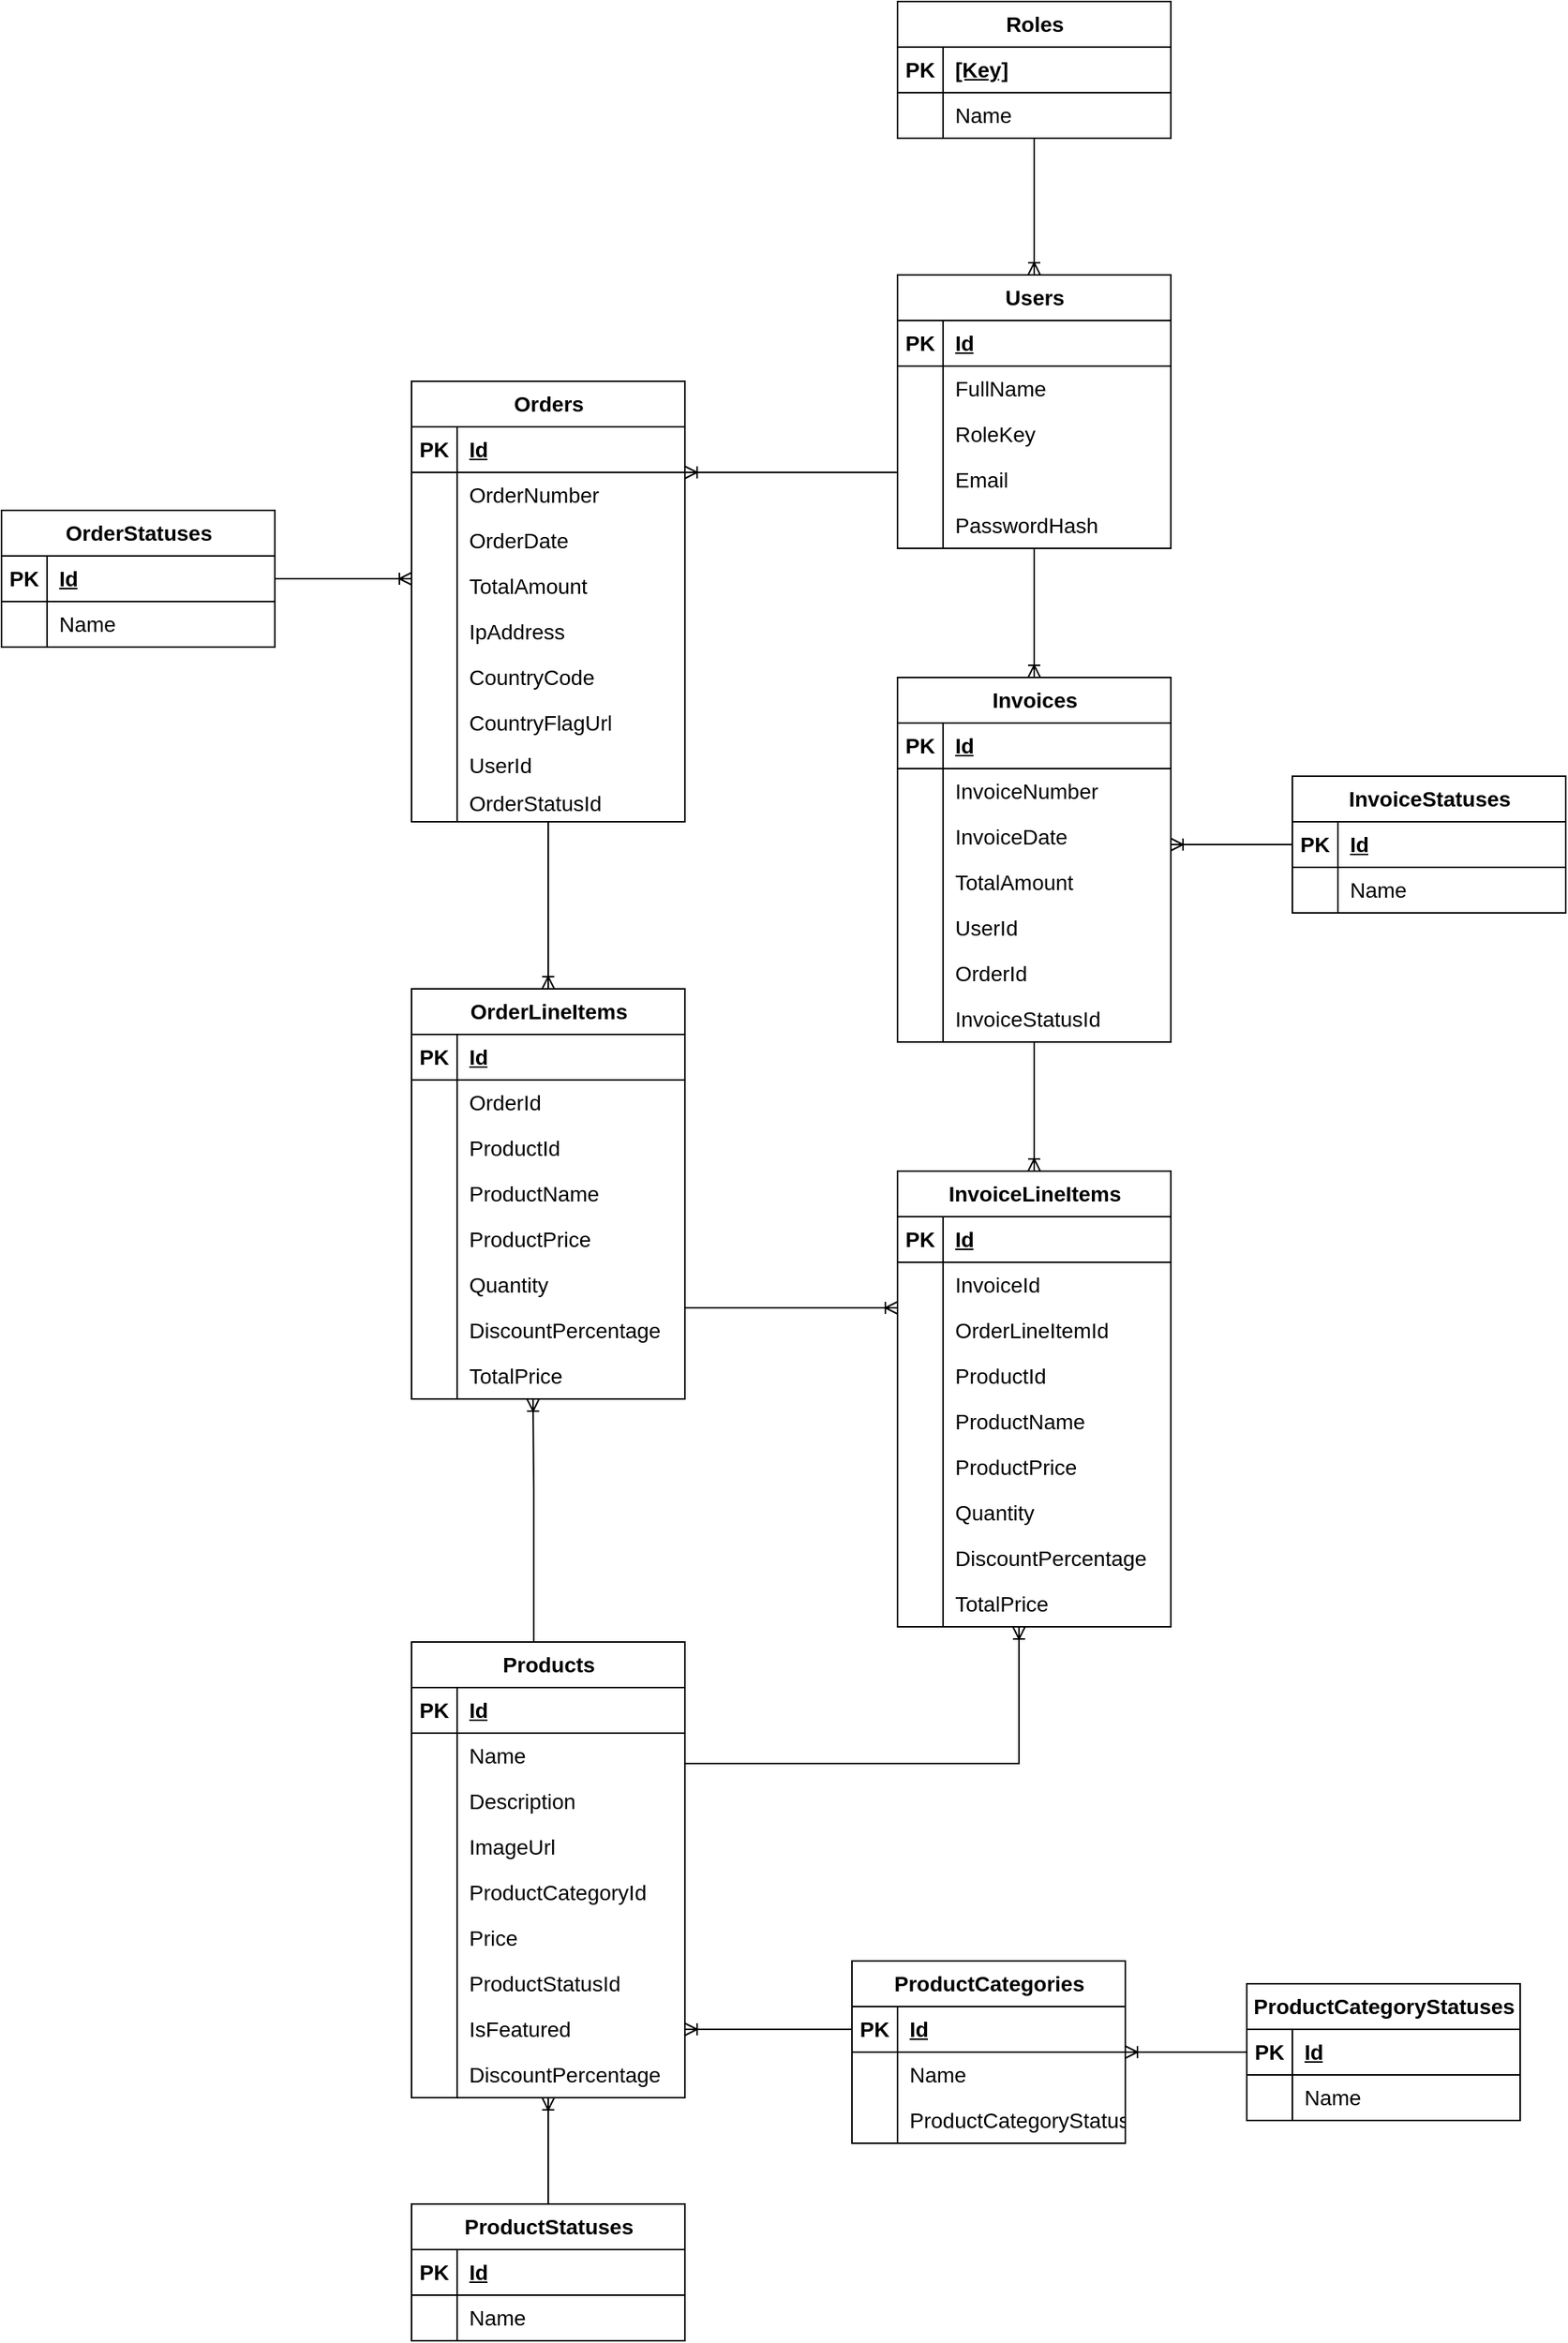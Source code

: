 <mxfile version="24.7.16">
  <diagram name="Page-1" id="9f46799a-70d6-7492-0946-bef42562c5a5">
    <mxGraphModel dx="2609" dy="1635" grid="1" gridSize="10" guides="1" tooltips="1" connect="1" arrows="1" fold="1" page="1" pageScale="1" pageWidth="1100" pageHeight="850" background="none" math="0" shadow="0">
      <root>
        <mxCell id="0" />
        <mxCell id="1" parent="0" />
        <mxCell id="FXhVJm8-4HfbnO0knwHi-5" value="Roles" style="shape=table;startSize=30;container=1;collapsible=1;childLayout=tableLayout;fixedRows=1;rowLines=0;fontStyle=1;align=center;resizeLast=1;html=1;fontSize=14;" parent="1" vertex="1">
          <mxGeometry x="450" y="-20" width="180" height="90" as="geometry" />
        </mxCell>
        <mxCell id="FXhVJm8-4HfbnO0knwHi-6" value="" style="shape=tableRow;horizontal=0;startSize=0;swimlaneHead=0;swimlaneBody=0;fillColor=none;collapsible=0;dropTarget=0;points=[[0,0.5],[1,0.5]];portConstraint=eastwest;top=0;left=0;right=0;bottom=1;fontSize=14;" parent="FXhVJm8-4HfbnO0knwHi-5" vertex="1">
          <mxGeometry y="30" width="180" height="30" as="geometry" />
        </mxCell>
        <mxCell id="FXhVJm8-4HfbnO0knwHi-7" value="PK" style="shape=partialRectangle;connectable=0;fillColor=none;top=0;left=0;bottom=0;right=0;fontStyle=1;overflow=hidden;whiteSpace=wrap;html=1;fontSize=14;" parent="FXhVJm8-4HfbnO0knwHi-6" vertex="1">
          <mxGeometry width="30" height="30" as="geometry">
            <mxRectangle width="30" height="30" as="alternateBounds" />
          </mxGeometry>
        </mxCell>
        <mxCell id="FXhVJm8-4HfbnO0knwHi-8" value="[Key]" style="shape=partialRectangle;connectable=0;fillColor=none;top=0;left=0;bottom=0;right=0;align=left;spacingLeft=6;fontStyle=5;overflow=hidden;whiteSpace=wrap;html=1;fontSize=14;" parent="FXhVJm8-4HfbnO0knwHi-6" vertex="1">
          <mxGeometry x="30" width="150" height="30" as="geometry">
            <mxRectangle width="150" height="30" as="alternateBounds" />
          </mxGeometry>
        </mxCell>
        <mxCell id="FXhVJm8-4HfbnO0knwHi-9" value="" style="shape=tableRow;horizontal=0;startSize=0;swimlaneHead=0;swimlaneBody=0;fillColor=none;collapsible=0;dropTarget=0;points=[[0,0.5],[1,0.5]];portConstraint=eastwest;top=0;left=0;right=0;bottom=0;fontSize=14;" parent="FXhVJm8-4HfbnO0knwHi-5" vertex="1">
          <mxGeometry y="60" width="180" height="30" as="geometry" />
        </mxCell>
        <mxCell id="FXhVJm8-4HfbnO0knwHi-10" value="" style="shape=partialRectangle;connectable=0;fillColor=none;top=0;left=0;bottom=0;right=0;editable=1;overflow=hidden;whiteSpace=wrap;html=1;fontSize=14;" parent="FXhVJm8-4HfbnO0knwHi-9" vertex="1">
          <mxGeometry width="30" height="30" as="geometry">
            <mxRectangle width="30" height="30" as="alternateBounds" />
          </mxGeometry>
        </mxCell>
        <mxCell id="FXhVJm8-4HfbnO0knwHi-11" value="Name" style="shape=partialRectangle;connectable=0;fillColor=none;top=0;left=0;bottom=0;right=0;align=left;spacingLeft=6;overflow=hidden;whiteSpace=wrap;html=1;fontSize=14;" parent="FXhVJm8-4HfbnO0knwHi-9" vertex="1">
          <mxGeometry x="30" width="150" height="30" as="geometry">
            <mxRectangle width="150" height="30" as="alternateBounds" />
          </mxGeometry>
        </mxCell>
        <mxCell id="FXhVJm8-4HfbnO0knwHi-18" value="Orders" style="shape=table;startSize=30;container=1;collapsible=1;childLayout=tableLayout;fixedRows=1;rowLines=0;fontStyle=1;align=center;resizeLast=1;html=1;fontSize=14;" parent="1" vertex="1">
          <mxGeometry x="130" y="230" width="180" height="290" as="geometry" />
        </mxCell>
        <mxCell id="FXhVJm8-4HfbnO0knwHi-19" value="" style="shape=tableRow;horizontal=0;startSize=0;swimlaneHead=0;swimlaneBody=0;fillColor=none;collapsible=0;dropTarget=0;points=[[0,0.5],[1,0.5]];portConstraint=eastwest;top=0;left=0;right=0;bottom=1;fontSize=14;" parent="FXhVJm8-4HfbnO0knwHi-18" vertex="1">
          <mxGeometry y="30" width="180" height="30" as="geometry" />
        </mxCell>
        <mxCell id="FXhVJm8-4HfbnO0knwHi-20" value="PK" style="shape=partialRectangle;connectable=0;fillColor=none;top=0;left=0;bottom=0;right=0;fontStyle=1;overflow=hidden;whiteSpace=wrap;html=1;fontSize=14;" parent="FXhVJm8-4HfbnO0knwHi-19" vertex="1">
          <mxGeometry width="30" height="30" as="geometry">
            <mxRectangle width="30" height="30" as="alternateBounds" />
          </mxGeometry>
        </mxCell>
        <mxCell id="FXhVJm8-4HfbnO0knwHi-21" value="Id" style="shape=partialRectangle;connectable=0;fillColor=none;top=0;left=0;bottom=0;right=0;align=left;spacingLeft=6;fontStyle=5;overflow=hidden;whiteSpace=wrap;html=1;fontSize=14;" parent="FXhVJm8-4HfbnO0knwHi-19" vertex="1">
          <mxGeometry x="30" width="150" height="30" as="geometry">
            <mxRectangle width="150" height="30" as="alternateBounds" />
          </mxGeometry>
        </mxCell>
        <mxCell id="FXhVJm8-4HfbnO0knwHi-22" value="" style="shape=tableRow;horizontal=0;startSize=0;swimlaneHead=0;swimlaneBody=0;fillColor=none;collapsible=0;dropTarget=0;points=[[0,0.5],[1,0.5]];portConstraint=eastwest;top=0;left=0;right=0;bottom=0;fontSize=14;" parent="FXhVJm8-4HfbnO0knwHi-18" vertex="1">
          <mxGeometry y="60" width="180" height="30" as="geometry" />
        </mxCell>
        <mxCell id="FXhVJm8-4HfbnO0knwHi-23" value="" style="shape=partialRectangle;connectable=0;fillColor=none;top=0;left=0;bottom=0;right=0;editable=1;overflow=hidden;whiteSpace=wrap;html=1;fontSize=14;" parent="FXhVJm8-4HfbnO0knwHi-22" vertex="1">
          <mxGeometry width="30" height="30" as="geometry">
            <mxRectangle width="30" height="30" as="alternateBounds" />
          </mxGeometry>
        </mxCell>
        <mxCell id="FXhVJm8-4HfbnO0knwHi-24" value="OrderNumber" style="shape=partialRectangle;connectable=0;fillColor=none;top=0;left=0;bottom=0;right=0;align=left;spacingLeft=6;overflow=hidden;whiteSpace=wrap;html=1;fontSize=14;" parent="FXhVJm8-4HfbnO0knwHi-22" vertex="1">
          <mxGeometry x="30" width="150" height="30" as="geometry">
            <mxRectangle width="150" height="30" as="alternateBounds" />
          </mxGeometry>
        </mxCell>
        <mxCell id="FXhVJm8-4HfbnO0knwHi-25" value="" style="shape=tableRow;horizontal=0;startSize=0;swimlaneHead=0;swimlaneBody=0;fillColor=none;collapsible=0;dropTarget=0;points=[[0,0.5],[1,0.5]];portConstraint=eastwest;top=0;left=0;right=0;bottom=0;fontSize=14;" parent="FXhVJm8-4HfbnO0knwHi-18" vertex="1">
          <mxGeometry y="90" width="180" height="30" as="geometry" />
        </mxCell>
        <mxCell id="FXhVJm8-4HfbnO0knwHi-26" value="" style="shape=partialRectangle;connectable=0;fillColor=none;top=0;left=0;bottom=0;right=0;editable=1;overflow=hidden;whiteSpace=wrap;html=1;fontSize=14;" parent="FXhVJm8-4HfbnO0knwHi-25" vertex="1">
          <mxGeometry width="30" height="30" as="geometry">
            <mxRectangle width="30" height="30" as="alternateBounds" />
          </mxGeometry>
        </mxCell>
        <mxCell id="FXhVJm8-4HfbnO0knwHi-27" value="OrderDate" style="shape=partialRectangle;connectable=0;fillColor=none;top=0;left=0;bottom=0;right=0;align=left;spacingLeft=6;overflow=hidden;whiteSpace=wrap;html=1;fontSize=14;" parent="FXhVJm8-4HfbnO0knwHi-25" vertex="1">
          <mxGeometry x="30" width="150" height="30" as="geometry">
            <mxRectangle width="150" height="30" as="alternateBounds" />
          </mxGeometry>
        </mxCell>
        <mxCell id="FXhVJm8-4HfbnO0knwHi-28" value="" style="shape=tableRow;horizontal=0;startSize=0;swimlaneHead=0;swimlaneBody=0;fillColor=none;collapsible=0;dropTarget=0;points=[[0,0.5],[1,0.5]];portConstraint=eastwest;top=0;left=0;right=0;bottom=0;fontSize=14;" parent="FXhVJm8-4HfbnO0knwHi-18" vertex="1">
          <mxGeometry y="120" width="180" height="30" as="geometry" />
        </mxCell>
        <mxCell id="FXhVJm8-4HfbnO0knwHi-29" value="" style="shape=partialRectangle;connectable=0;fillColor=none;top=0;left=0;bottom=0;right=0;editable=1;overflow=hidden;whiteSpace=wrap;html=1;fontSize=14;" parent="FXhVJm8-4HfbnO0knwHi-28" vertex="1">
          <mxGeometry width="30" height="30" as="geometry">
            <mxRectangle width="30" height="30" as="alternateBounds" />
          </mxGeometry>
        </mxCell>
        <mxCell id="FXhVJm8-4HfbnO0knwHi-30" value="TotalAmount" style="shape=partialRectangle;connectable=0;fillColor=none;top=0;left=0;bottom=0;right=0;align=left;spacingLeft=6;overflow=hidden;whiteSpace=wrap;html=1;fontSize=14;" parent="FXhVJm8-4HfbnO0knwHi-28" vertex="1">
          <mxGeometry x="30" width="150" height="30" as="geometry">
            <mxRectangle width="150" height="30" as="alternateBounds" />
          </mxGeometry>
        </mxCell>
        <mxCell id="FXhVJm8-4HfbnO0knwHi-105" value="" style="shape=tableRow;horizontal=0;startSize=0;swimlaneHead=0;swimlaneBody=0;fillColor=none;collapsible=0;dropTarget=0;points=[[0,0.5],[1,0.5]];portConstraint=eastwest;top=0;left=0;right=0;bottom=0;fontSize=14;" parent="FXhVJm8-4HfbnO0knwHi-18" vertex="1">
          <mxGeometry y="150" width="180" height="30" as="geometry" />
        </mxCell>
        <mxCell id="FXhVJm8-4HfbnO0knwHi-106" value="" style="shape=partialRectangle;connectable=0;fillColor=none;top=0;left=0;bottom=0;right=0;editable=1;overflow=hidden;whiteSpace=wrap;html=1;fontSize=14;" parent="FXhVJm8-4HfbnO0knwHi-105" vertex="1">
          <mxGeometry width="30" height="30" as="geometry">
            <mxRectangle width="30" height="30" as="alternateBounds" />
          </mxGeometry>
        </mxCell>
        <mxCell id="FXhVJm8-4HfbnO0knwHi-107" value="IpAddress" style="shape=partialRectangle;connectable=0;fillColor=none;top=0;left=0;bottom=0;right=0;align=left;spacingLeft=6;overflow=hidden;whiteSpace=wrap;html=1;fontSize=14;" parent="FXhVJm8-4HfbnO0knwHi-105" vertex="1">
          <mxGeometry x="30" width="150" height="30" as="geometry">
            <mxRectangle width="150" height="30" as="alternateBounds" />
          </mxGeometry>
        </mxCell>
        <mxCell id="FXhVJm8-4HfbnO0knwHi-108" value="" style="shape=tableRow;horizontal=0;startSize=0;swimlaneHead=0;swimlaneBody=0;fillColor=none;collapsible=0;dropTarget=0;points=[[0,0.5],[1,0.5]];portConstraint=eastwest;top=0;left=0;right=0;bottom=0;fontSize=14;" parent="FXhVJm8-4HfbnO0knwHi-18" vertex="1">
          <mxGeometry y="180" width="180" height="30" as="geometry" />
        </mxCell>
        <mxCell id="FXhVJm8-4HfbnO0knwHi-109" value="" style="shape=partialRectangle;connectable=0;fillColor=none;top=0;left=0;bottom=0;right=0;editable=1;overflow=hidden;whiteSpace=wrap;html=1;fontSize=14;" parent="FXhVJm8-4HfbnO0knwHi-108" vertex="1">
          <mxGeometry width="30" height="30" as="geometry">
            <mxRectangle width="30" height="30" as="alternateBounds" />
          </mxGeometry>
        </mxCell>
        <mxCell id="FXhVJm8-4HfbnO0knwHi-110" value="CountryCode" style="shape=partialRectangle;connectable=0;fillColor=none;top=0;left=0;bottom=0;right=0;align=left;spacingLeft=6;overflow=hidden;whiteSpace=wrap;html=1;fontSize=14;" parent="FXhVJm8-4HfbnO0knwHi-108" vertex="1">
          <mxGeometry x="30" width="150" height="30" as="geometry">
            <mxRectangle width="150" height="30" as="alternateBounds" />
          </mxGeometry>
        </mxCell>
        <mxCell id="FXhVJm8-4HfbnO0knwHi-111" value="" style="shape=tableRow;horizontal=0;startSize=0;swimlaneHead=0;swimlaneBody=0;fillColor=none;collapsible=0;dropTarget=0;points=[[0,0.5],[1,0.5]];portConstraint=eastwest;top=0;left=0;right=0;bottom=0;fontSize=14;" parent="FXhVJm8-4HfbnO0knwHi-18" vertex="1">
          <mxGeometry y="210" width="180" height="30" as="geometry" />
        </mxCell>
        <mxCell id="FXhVJm8-4HfbnO0knwHi-112" value="" style="shape=partialRectangle;connectable=0;fillColor=none;top=0;left=0;bottom=0;right=0;editable=1;overflow=hidden;whiteSpace=wrap;html=1;fontSize=14;" parent="FXhVJm8-4HfbnO0knwHi-111" vertex="1">
          <mxGeometry width="30" height="30" as="geometry">
            <mxRectangle width="30" height="30" as="alternateBounds" />
          </mxGeometry>
        </mxCell>
        <mxCell id="FXhVJm8-4HfbnO0knwHi-113" value="CountryFlagUrl" style="shape=partialRectangle;connectable=0;fillColor=none;top=0;left=0;bottom=0;right=0;align=left;spacingLeft=6;overflow=hidden;whiteSpace=wrap;html=1;fontSize=14;" parent="FXhVJm8-4HfbnO0knwHi-111" vertex="1">
          <mxGeometry x="30" width="150" height="30" as="geometry">
            <mxRectangle width="150" height="30" as="alternateBounds" />
          </mxGeometry>
        </mxCell>
        <mxCell id="FXhVJm8-4HfbnO0knwHi-96" value="" style="shape=tableRow;horizontal=0;startSize=0;swimlaneHead=0;swimlaneBody=0;fillColor=none;collapsible=0;dropTarget=0;points=[[0,0.5],[1,0.5]];portConstraint=eastwest;top=0;left=0;right=0;bottom=0;fontSize=14;" parent="FXhVJm8-4HfbnO0knwHi-18" vertex="1">
          <mxGeometry y="240" width="180" height="25" as="geometry" />
        </mxCell>
        <mxCell id="FXhVJm8-4HfbnO0knwHi-97" value="" style="shape=partialRectangle;connectable=0;fillColor=none;top=0;left=0;bottom=0;right=0;editable=1;overflow=hidden;whiteSpace=wrap;html=1;fontSize=14;" parent="FXhVJm8-4HfbnO0knwHi-96" vertex="1">
          <mxGeometry width="30" height="25" as="geometry">
            <mxRectangle width="30" height="25" as="alternateBounds" />
          </mxGeometry>
        </mxCell>
        <mxCell id="FXhVJm8-4HfbnO0knwHi-98" value="UserId" style="shape=partialRectangle;connectable=0;fillColor=none;top=0;left=0;bottom=0;right=0;align=left;spacingLeft=6;overflow=hidden;whiteSpace=wrap;html=1;fontSize=14;" parent="FXhVJm8-4HfbnO0knwHi-96" vertex="1">
          <mxGeometry x="30" width="150" height="25" as="geometry">
            <mxRectangle width="150" height="25" as="alternateBounds" />
          </mxGeometry>
        </mxCell>
        <mxCell id="FXhVJm8-4HfbnO0knwHi-102" value="" style="shape=tableRow;horizontal=0;startSize=0;swimlaneHead=0;swimlaneBody=0;fillColor=none;collapsible=0;dropTarget=0;points=[[0,0.5],[1,0.5]];portConstraint=eastwest;top=0;left=0;right=0;bottom=0;fontSize=14;" parent="FXhVJm8-4HfbnO0knwHi-18" vertex="1">
          <mxGeometry y="265" width="180" height="25" as="geometry" />
        </mxCell>
        <mxCell id="FXhVJm8-4HfbnO0knwHi-103" value="" style="shape=partialRectangle;connectable=0;fillColor=none;top=0;left=0;bottom=0;right=0;editable=1;overflow=hidden;whiteSpace=wrap;html=1;fontSize=14;" parent="FXhVJm8-4HfbnO0knwHi-102" vertex="1">
          <mxGeometry width="30" height="25" as="geometry">
            <mxRectangle width="30" height="25" as="alternateBounds" />
          </mxGeometry>
        </mxCell>
        <mxCell id="FXhVJm8-4HfbnO0knwHi-104" value="OrderStatusId" style="shape=partialRectangle;connectable=0;fillColor=none;top=0;left=0;bottom=0;right=0;align=left;spacingLeft=6;overflow=hidden;whiteSpace=wrap;html=1;fontSize=14;" parent="FXhVJm8-4HfbnO0knwHi-102" vertex="1">
          <mxGeometry x="30" width="150" height="25" as="geometry">
            <mxRectangle width="150" height="25" as="alternateBounds" />
          </mxGeometry>
        </mxCell>
        <mxCell id="FXhVJm8-4HfbnO0knwHi-31" value="Users" style="shape=table;startSize=30;container=1;collapsible=1;childLayout=tableLayout;fixedRows=1;rowLines=0;fontStyle=1;align=center;resizeLast=1;html=1;fontSize=14;" parent="1" vertex="1">
          <mxGeometry x="450" y="160" width="180" height="180" as="geometry" />
        </mxCell>
        <mxCell id="FXhVJm8-4HfbnO0knwHi-32" value="" style="shape=tableRow;horizontal=0;startSize=0;swimlaneHead=0;swimlaneBody=0;fillColor=none;collapsible=0;dropTarget=0;points=[[0,0.5],[1,0.5]];portConstraint=eastwest;top=0;left=0;right=0;bottom=1;fontSize=14;" parent="FXhVJm8-4HfbnO0knwHi-31" vertex="1">
          <mxGeometry y="30" width="180" height="30" as="geometry" />
        </mxCell>
        <mxCell id="FXhVJm8-4HfbnO0knwHi-33" value="PK" style="shape=partialRectangle;connectable=0;fillColor=none;top=0;left=0;bottom=0;right=0;fontStyle=1;overflow=hidden;whiteSpace=wrap;html=1;fontSize=14;" parent="FXhVJm8-4HfbnO0knwHi-32" vertex="1">
          <mxGeometry width="30" height="30" as="geometry">
            <mxRectangle width="30" height="30" as="alternateBounds" />
          </mxGeometry>
        </mxCell>
        <mxCell id="FXhVJm8-4HfbnO0knwHi-34" value="Id" style="shape=partialRectangle;connectable=0;fillColor=none;top=0;left=0;bottom=0;right=0;align=left;spacingLeft=6;fontStyle=5;overflow=hidden;whiteSpace=wrap;html=1;fontSize=14;" parent="FXhVJm8-4HfbnO0knwHi-32" vertex="1">
          <mxGeometry x="30" width="150" height="30" as="geometry">
            <mxRectangle width="150" height="30" as="alternateBounds" />
          </mxGeometry>
        </mxCell>
        <mxCell id="FXhVJm8-4HfbnO0knwHi-35" value="" style="shape=tableRow;horizontal=0;startSize=0;swimlaneHead=0;swimlaneBody=0;fillColor=none;collapsible=0;dropTarget=0;points=[[0,0.5],[1,0.5]];portConstraint=eastwest;top=0;left=0;right=0;bottom=0;fontSize=14;" parent="FXhVJm8-4HfbnO0knwHi-31" vertex="1">
          <mxGeometry y="60" width="180" height="30" as="geometry" />
        </mxCell>
        <mxCell id="FXhVJm8-4HfbnO0knwHi-36" value="" style="shape=partialRectangle;connectable=0;fillColor=none;top=0;left=0;bottom=0;right=0;editable=1;overflow=hidden;whiteSpace=wrap;html=1;fontSize=14;" parent="FXhVJm8-4HfbnO0knwHi-35" vertex="1">
          <mxGeometry width="30" height="30" as="geometry">
            <mxRectangle width="30" height="30" as="alternateBounds" />
          </mxGeometry>
        </mxCell>
        <mxCell id="FXhVJm8-4HfbnO0knwHi-37" value="FullName&lt;span style=&quot;white-space: pre; font-size: 14px;&quot;&gt;&#x9;&lt;/span&gt;&lt;span style=&quot;white-space: pre; font-size: 14px;&quot;&gt;&#x9;&lt;/span&gt;&lt;span style=&quot;white-space: pre; font-size: 14px;&quot;&gt;&#x9;&lt;/span&gt;&lt;span style=&quot;white-space: pre; font-size: 14px;&quot;&gt;&#x9;&lt;/span&gt;&lt;span style=&quot;white-space: pre; font-size: 14px;&quot;&gt;&#x9;&lt;/span&gt;" style="shape=partialRectangle;connectable=0;fillColor=none;top=0;left=0;bottom=0;right=0;align=left;spacingLeft=6;overflow=hidden;whiteSpace=wrap;html=1;fontSize=14;" parent="FXhVJm8-4HfbnO0knwHi-35" vertex="1">
          <mxGeometry x="30" width="150" height="30" as="geometry">
            <mxRectangle width="150" height="30" as="alternateBounds" />
          </mxGeometry>
        </mxCell>
        <mxCell id="FXhVJm8-4HfbnO0knwHi-38" value="" style="shape=tableRow;horizontal=0;startSize=0;swimlaneHead=0;swimlaneBody=0;fillColor=none;collapsible=0;dropTarget=0;points=[[0,0.5],[1,0.5]];portConstraint=eastwest;top=0;left=0;right=0;bottom=0;fontSize=14;" parent="FXhVJm8-4HfbnO0knwHi-31" vertex="1">
          <mxGeometry y="90" width="180" height="30" as="geometry" />
        </mxCell>
        <mxCell id="FXhVJm8-4HfbnO0knwHi-39" value="" style="shape=partialRectangle;connectable=0;fillColor=none;top=0;left=0;bottom=0;right=0;editable=1;overflow=hidden;whiteSpace=wrap;html=1;fontSize=14;" parent="FXhVJm8-4HfbnO0knwHi-38" vertex="1">
          <mxGeometry width="30" height="30" as="geometry">
            <mxRectangle width="30" height="30" as="alternateBounds" />
          </mxGeometry>
        </mxCell>
        <mxCell id="FXhVJm8-4HfbnO0knwHi-40" value="RoleKey" style="shape=partialRectangle;connectable=0;fillColor=none;top=0;left=0;bottom=0;right=0;align=left;spacingLeft=6;overflow=hidden;whiteSpace=wrap;html=1;fontSize=14;" parent="FXhVJm8-4HfbnO0knwHi-38" vertex="1">
          <mxGeometry x="30" width="150" height="30" as="geometry">
            <mxRectangle width="150" height="30" as="alternateBounds" />
          </mxGeometry>
        </mxCell>
        <mxCell id="FXhVJm8-4HfbnO0knwHi-41" value="" style="shape=tableRow;horizontal=0;startSize=0;swimlaneHead=0;swimlaneBody=0;fillColor=none;collapsible=0;dropTarget=0;points=[[0,0.5],[1,0.5]];portConstraint=eastwest;top=0;left=0;right=0;bottom=0;fontSize=14;" parent="FXhVJm8-4HfbnO0knwHi-31" vertex="1">
          <mxGeometry y="120" width="180" height="30" as="geometry" />
        </mxCell>
        <mxCell id="FXhVJm8-4HfbnO0knwHi-42" value="" style="shape=partialRectangle;connectable=0;fillColor=none;top=0;left=0;bottom=0;right=0;editable=1;overflow=hidden;whiteSpace=wrap;html=1;fontSize=14;" parent="FXhVJm8-4HfbnO0knwHi-41" vertex="1">
          <mxGeometry width="30" height="30" as="geometry">
            <mxRectangle width="30" height="30" as="alternateBounds" />
          </mxGeometry>
        </mxCell>
        <mxCell id="FXhVJm8-4HfbnO0knwHi-43" value="Email" style="shape=partialRectangle;connectable=0;fillColor=none;top=0;left=0;bottom=0;right=0;align=left;spacingLeft=6;overflow=hidden;whiteSpace=wrap;html=1;fontSize=14;" parent="FXhVJm8-4HfbnO0knwHi-41" vertex="1">
          <mxGeometry x="30" width="150" height="30" as="geometry">
            <mxRectangle width="150" height="30" as="alternateBounds" />
          </mxGeometry>
        </mxCell>
        <mxCell id="FXhVJm8-4HfbnO0knwHi-87" value="" style="shape=tableRow;horizontal=0;startSize=0;swimlaneHead=0;swimlaneBody=0;fillColor=none;collapsible=0;dropTarget=0;points=[[0,0.5],[1,0.5]];portConstraint=eastwest;top=0;left=0;right=0;bottom=0;fontSize=14;" parent="FXhVJm8-4HfbnO0knwHi-31" vertex="1">
          <mxGeometry y="150" width="180" height="30" as="geometry" />
        </mxCell>
        <mxCell id="FXhVJm8-4HfbnO0knwHi-88" value="" style="shape=partialRectangle;connectable=0;fillColor=none;top=0;left=0;bottom=0;right=0;editable=1;overflow=hidden;whiteSpace=wrap;html=1;fontSize=14;" parent="FXhVJm8-4HfbnO0knwHi-87" vertex="1">
          <mxGeometry width="30" height="30" as="geometry">
            <mxRectangle width="30" height="30" as="alternateBounds" />
          </mxGeometry>
        </mxCell>
        <mxCell id="FXhVJm8-4HfbnO0knwHi-89" value="PasswordHash" style="shape=partialRectangle;connectable=0;fillColor=none;top=0;left=0;bottom=0;right=0;align=left;spacingLeft=6;overflow=hidden;whiteSpace=wrap;html=1;fontSize=14;" parent="FXhVJm8-4HfbnO0knwHi-87" vertex="1">
          <mxGeometry x="30" width="150" height="30" as="geometry">
            <mxRectangle width="150" height="30" as="alternateBounds" />
          </mxGeometry>
        </mxCell>
        <mxCell id="FXhVJm8-4HfbnO0knwHi-57" value="Invoices" style="shape=table;startSize=30;container=1;collapsible=1;childLayout=tableLayout;fixedRows=1;rowLines=0;fontStyle=1;align=center;resizeLast=1;html=1;fontSize=14;" parent="1" vertex="1">
          <mxGeometry x="450" y="425" width="180" height="240" as="geometry" />
        </mxCell>
        <mxCell id="FXhVJm8-4HfbnO0knwHi-58" value="" style="shape=tableRow;horizontal=0;startSize=0;swimlaneHead=0;swimlaneBody=0;fillColor=none;collapsible=0;dropTarget=0;points=[[0,0.5],[1,0.5]];portConstraint=eastwest;top=0;left=0;right=0;bottom=1;fontSize=14;" parent="FXhVJm8-4HfbnO0knwHi-57" vertex="1">
          <mxGeometry y="30" width="180" height="30" as="geometry" />
        </mxCell>
        <mxCell id="FXhVJm8-4HfbnO0knwHi-59" value="PK" style="shape=partialRectangle;connectable=0;fillColor=none;top=0;left=0;bottom=0;right=0;fontStyle=1;overflow=hidden;whiteSpace=wrap;html=1;fontSize=14;" parent="FXhVJm8-4HfbnO0knwHi-58" vertex="1">
          <mxGeometry width="30" height="30" as="geometry">
            <mxRectangle width="30" height="30" as="alternateBounds" />
          </mxGeometry>
        </mxCell>
        <mxCell id="FXhVJm8-4HfbnO0knwHi-60" value="Id" style="shape=partialRectangle;connectable=0;fillColor=none;top=0;left=0;bottom=0;right=0;align=left;spacingLeft=6;fontStyle=5;overflow=hidden;whiteSpace=wrap;html=1;fontSize=14;" parent="FXhVJm8-4HfbnO0knwHi-58" vertex="1">
          <mxGeometry x="30" width="150" height="30" as="geometry">
            <mxRectangle width="150" height="30" as="alternateBounds" />
          </mxGeometry>
        </mxCell>
        <mxCell id="FXhVJm8-4HfbnO0knwHi-61" value="" style="shape=tableRow;horizontal=0;startSize=0;swimlaneHead=0;swimlaneBody=0;fillColor=none;collapsible=0;dropTarget=0;points=[[0,0.5],[1,0.5]];portConstraint=eastwest;top=0;left=0;right=0;bottom=0;fontSize=14;" parent="FXhVJm8-4HfbnO0knwHi-57" vertex="1">
          <mxGeometry y="60" width="180" height="30" as="geometry" />
        </mxCell>
        <mxCell id="FXhVJm8-4HfbnO0knwHi-62" value="" style="shape=partialRectangle;connectable=0;fillColor=none;top=0;left=0;bottom=0;right=0;editable=1;overflow=hidden;whiteSpace=wrap;html=1;fontSize=14;" parent="FXhVJm8-4HfbnO0knwHi-61" vertex="1">
          <mxGeometry width="30" height="30" as="geometry">
            <mxRectangle width="30" height="30" as="alternateBounds" />
          </mxGeometry>
        </mxCell>
        <mxCell id="FXhVJm8-4HfbnO0knwHi-63" value="InvoiceNumber" style="shape=partialRectangle;connectable=0;fillColor=none;top=0;left=0;bottom=0;right=0;align=left;spacingLeft=6;overflow=hidden;whiteSpace=wrap;html=1;fontSize=14;" parent="FXhVJm8-4HfbnO0knwHi-61" vertex="1">
          <mxGeometry x="30" width="150" height="30" as="geometry">
            <mxRectangle width="150" height="30" as="alternateBounds" />
          </mxGeometry>
        </mxCell>
        <mxCell id="FXhVJm8-4HfbnO0knwHi-64" value="" style="shape=tableRow;horizontal=0;startSize=0;swimlaneHead=0;swimlaneBody=0;fillColor=none;collapsible=0;dropTarget=0;points=[[0,0.5],[1,0.5]];portConstraint=eastwest;top=0;left=0;right=0;bottom=0;fontSize=14;" parent="FXhVJm8-4HfbnO0knwHi-57" vertex="1">
          <mxGeometry y="90" width="180" height="30" as="geometry" />
        </mxCell>
        <mxCell id="FXhVJm8-4HfbnO0knwHi-65" value="" style="shape=partialRectangle;connectable=0;fillColor=none;top=0;left=0;bottom=0;right=0;editable=1;overflow=hidden;whiteSpace=wrap;html=1;fontSize=14;" parent="FXhVJm8-4HfbnO0knwHi-64" vertex="1">
          <mxGeometry width="30" height="30" as="geometry">
            <mxRectangle width="30" height="30" as="alternateBounds" />
          </mxGeometry>
        </mxCell>
        <mxCell id="FXhVJm8-4HfbnO0knwHi-66" value="InvoiceDate" style="shape=partialRectangle;connectable=0;fillColor=none;top=0;left=0;bottom=0;right=0;align=left;spacingLeft=6;overflow=hidden;whiteSpace=wrap;html=1;fontSize=14;" parent="FXhVJm8-4HfbnO0knwHi-64" vertex="1">
          <mxGeometry x="30" width="150" height="30" as="geometry">
            <mxRectangle width="150" height="30" as="alternateBounds" />
          </mxGeometry>
        </mxCell>
        <mxCell id="FXhVJm8-4HfbnO0knwHi-118" value="" style="shape=tableRow;horizontal=0;startSize=0;swimlaneHead=0;swimlaneBody=0;fillColor=none;collapsible=0;dropTarget=0;points=[[0,0.5],[1,0.5]];portConstraint=eastwest;top=0;left=0;right=0;bottom=0;fontSize=14;" parent="FXhVJm8-4HfbnO0knwHi-57" vertex="1">
          <mxGeometry y="120" width="180" height="30" as="geometry" />
        </mxCell>
        <mxCell id="FXhVJm8-4HfbnO0knwHi-119" value="" style="shape=partialRectangle;connectable=0;fillColor=none;top=0;left=0;bottom=0;right=0;editable=1;overflow=hidden;whiteSpace=wrap;html=1;fontSize=14;" parent="FXhVJm8-4HfbnO0knwHi-118" vertex="1">
          <mxGeometry width="30" height="30" as="geometry">
            <mxRectangle width="30" height="30" as="alternateBounds" />
          </mxGeometry>
        </mxCell>
        <mxCell id="FXhVJm8-4HfbnO0knwHi-120" value="TotalAmount" style="shape=partialRectangle;connectable=0;fillColor=none;top=0;left=0;bottom=0;right=0;align=left;spacingLeft=6;overflow=hidden;whiteSpace=wrap;html=1;fontSize=14;" parent="FXhVJm8-4HfbnO0knwHi-118" vertex="1">
          <mxGeometry x="30" width="150" height="30" as="geometry">
            <mxRectangle width="150" height="30" as="alternateBounds" />
          </mxGeometry>
        </mxCell>
        <mxCell id="FXhVJm8-4HfbnO0knwHi-115" value="" style="shape=tableRow;horizontal=0;startSize=0;swimlaneHead=0;swimlaneBody=0;fillColor=none;collapsible=0;dropTarget=0;points=[[0,0.5],[1,0.5]];portConstraint=eastwest;top=0;left=0;right=0;bottom=0;fontSize=14;" parent="FXhVJm8-4HfbnO0knwHi-57" vertex="1">
          <mxGeometry y="150" width="180" height="30" as="geometry" />
        </mxCell>
        <mxCell id="FXhVJm8-4HfbnO0knwHi-116" value="" style="shape=partialRectangle;connectable=0;fillColor=none;top=0;left=0;bottom=0;right=0;editable=1;overflow=hidden;whiteSpace=wrap;html=1;fontSize=14;" parent="FXhVJm8-4HfbnO0knwHi-115" vertex="1">
          <mxGeometry width="30" height="30" as="geometry">
            <mxRectangle width="30" height="30" as="alternateBounds" />
          </mxGeometry>
        </mxCell>
        <mxCell id="FXhVJm8-4HfbnO0knwHi-117" value="UserId" style="shape=partialRectangle;connectable=0;fillColor=none;top=0;left=0;bottom=0;right=0;align=left;spacingLeft=6;overflow=hidden;whiteSpace=wrap;html=1;fontSize=14;" parent="FXhVJm8-4HfbnO0knwHi-115" vertex="1">
          <mxGeometry x="30" width="150" height="30" as="geometry">
            <mxRectangle width="150" height="30" as="alternateBounds" />
          </mxGeometry>
        </mxCell>
        <mxCell id="FXhVJm8-4HfbnO0knwHi-67" value="" style="shape=tableRow;horizontal=0;startSize=0;swimlaneHead=0;swimlaneBody=0;fillColor=none;collapsible=0;dropTarget=0;points=[[0,0.5],[1,0.5]];portConstraint=eastwest;top=0;left=0;right=0;bottom=0;fontSize=14;" parent="FXhVJm8-4HfbnO0knwHi-57" vertex="1">
          <mxGeometry y="180" width="180" height="30" as="geometry" />
        </mxCell>
        <mxCell id="FXhVJm8-4HfbnO0knwHi-68" value="" style="shape=partialRectangle;connectable=0;fillColor=none;top=0;left=0;bottom=0;right=0;editable=1;overflow=hidden;whiteSpace=wrap;html=1;fontSize=14;" parent="FXhVJm8-4HfbnO0knwHi-67" vertex="1">
          <mxGeometry width="30" height="30" as="geometry">
            <mxRectangle width="30" height="30" as="alternateBounds" />
          </mxGeometry>
        </mxCell>
        <mxCell id="FXhVJm8-4HfbnO0knwHi-69" value="OrderId" style="shape=partialRectangle;connectable=0;fillColor=none;top=0;left=0;bottom=0;right=0;align=left;spacingLeft=6;overflow=hidden;whiteSpace=wrap;html=1;fontSize=14;" parent="FXhVJm8-4HfbnO0knwHi-67" vertex="1">
          <mxGeometry x="30" width="150" height="30" as="geometry">
            <mxRectangle width="150" height="30" as="alternateBounds" />
          </mxGeometry>
        </mxCell>
        <mxCell id="FXhVJm8-4HfbnO0knwHi-121" value="" style="shape=tableRow;horizontal=0;startSize=0;swimlaneHead=0;swimlaneBody=0;fillColor=none;collapsible=0;dropTarget=0;points=[[0,0.5],[1,0.5]];portConstraint=eastwest;top=0;left=0;right=0;bottom=0;fontSize=14;" parent="FXhVJm8-4HfbnO0knwHi-57" vertex="1">
          <mxGeometry y="210" width="180" height="30" as="geometry" />
        </mxCell>
        <mxCell id="FXhVJm8-4HfbnO0knwHi-122" value="" style="shape=partialRectangle;connectable=0;fillColor=none;top=0;left=0;bottom=0;right=0;editable=1;overflow=hidden;whiteSpace=wrap;html=1;fontSize=14;" parent="FXhVJm8-4HfbnO0knwHi-121" vertex="1">
          <mxGeometry width="30" height="30" as="geometry">
            <mxRectangle width="30" height="30" as="alternateBounds" />
          </mxGeometry>
        </mxCell>
        <mxCell id="FXhVJm8-4HfbnO0knwHi-123" value="InvoiceStatusId" style="shape=partialRectangle;connectable=0;fillColor=none;top=0;left=0;bottom=0;right=0;align=left;spacingLeft=6;overflow=hidden;whiteSpace=wrap;html=1;fontSize=14;" parent="FXhVJm8-4HfbnO0knwHi-121" vertex="1">
          <mxGeometry x="30" width="150" height="30" as="geometry">
            <mxRectangle width="150" height="30" as="alternateBounds" />
          </mxGeometry>
        </mxCell>
        <mxCell id="FXhVJm8-4HfbnO0knwHi-93" value="" style="edgeStyle=elbowEdgeStyle;fontSize=14;html=1;endArrow=ERoneToMany;rounded=0;elbow=vertical;" parent="1" source="FXhVJm8-4HfbnO0knwHi-5" target="FXhVJm8-4HfbnO0knwHi-31" edge="1">
          <mxGeometry width="100" height="100" relative="1" as="geometry">
            <mxPoint x="720" y="310" as="sourcePoint" />
            <mxPoint x="840" y="120" as="targetPoint" />
          </mxGeometry>
        </mxCell>
        <mxCell id="FXhVJm8-4HfbnO0knwHi-114" value="" style="fontSize=14;html=1;endArrow=ERoneToMany;rounded=0;edgeStyle=elbowEdgeStyle;elbow=vertical;" parent="1" source="FXhVJm8-4HfbnO0knwHi-31" target="FXhVJm8-4HfbnO0knwHi-18" edge="1">
          <mxGeometry width="100" height="100" relative="1" as="geometry">
            <mxPoint x="390" y="410" as="sourcePoint" />
            <mxPoint x="490" y="310" as="targetPoint" />
            <Array as="points">
              <mxPoint x="380" y="290" />
            </Array>
          </mxGeometry>
        </mxCell>
        <mxCell id="FXhVJm8-4HfbnO0knwHi-124" value="InvoiceStatuses" style="shape=table;startSize=30;container=1;collapsible=1;childLayout=tableLayout;fixedRows=1;rowLines=0;fontStyle=1;align=center;resizeLast=1;html=1;fontSize=14;" parent="1" vertex="1">
          <mxGeometry x="710" y="490" width="180" height="90" as="geometry" />
        </mxCell>
        <mxCell id="FXhVJm8-4HfbnO0knwHi-125" value="" style="shape=tableRow;horizontal=0;startSize=0;swimlaneHead=0;swimlaneBody=0;fillColor=none;collapsible=0;dropTarget=0;points=[[0,0.5],[1,0.5]];portConstraint=eastwest;top=0;left=0;right=0;bottom=1;fontSize=14;" parent="FXhVJm8-4HfbnO0knwHi-124" vertex="1">
          <mxGeometry y="30" width="180" height="30" as="geometry" />
        </mxCell>
        <mxCell id="FXhVJm8-4HfbnO0knwHi-126" value="PK" style="shape=partialRectangle;connectable=0;fillColor=none;top=0;left=0;bottom=0;right=0;fontStyle=1;overflow=hidden;whiteSpace=wrap;html=1;fontSize=14;" parent="FXhVJm8-4HfbnO0knwHi-125" vertex="1">
          <mxGeometry width="30" height="30" as="geometry">
            <mxRectangle width="30" height="30" as="alternateBounds" />
          </mxGeometry>
        </mxCell>
        <mxCell id="FXhVJm8-4HfbnO0knwHi-127" value="Id" style="shape=partialRectangle;connectable=0;fillColor=none;top=0;left=0;bottom=0;right=0;align=left;spacingLeft=6;fontStyle=5;overflow=hidden;whiteSpace=wrap;html=1;fontSize=14;" parent="FXhVJm8-4HfbnO0knwHi-125" vertex="1">
          <mxGeometry x="30" width="150" height="30" as="geometry">
            <mxRectangle width="150" height="30" as="alternateBounds" />
          </mxGeometry>
        </mxCell>
        <mxCell id="FXhVJm8-4HfbnO0knwHi-128" value="" style="shape=tableRow;horizontal=0;startSize=0;swimlaneHead=0;swimlaneBody=0;fillColor=none;collapsible=0;dropTarget=0;points=[[0,0.5],[1,0.5]];portConstraint=eastwest;top=0;left=0;right=0;bottom=0;fontSize=14;" parent="FXhVJm8-4HfbnO0knwHi-124" vertex="1">
          <mxGeometry y="60" width="180" height="30" as="geometry" />
        </mxCell>
        <mxCell id="FXhVJm8-4HfbnO0knwHi-129" value="" style="shape=partialRectangle;connectable=0;fillColor=none;top=0;left=0;bottom=0;right=0;editable=1;overflow=hidden;whiteSpace=wrap;html=1;fontSize=14;" parent="FXhVJm8-4HfbnO0knwHi-128" vertex="1">
          <mxGeometry width="30" height="30" as="geometry">
            <mxRectangle width="30" height="30" as="alternateBounds" />
          </mxGeometry>
        </mxCell>
        <mxCell id="FXhVJm8-4HfbnO0knwHi-130" value="Name" style="shape=partialRectangle;connectable=0;fillColor=none;top=0;left=0;bottom=0;right=0;align=left;spacingLeft=6;overflow=hidden;whiteSpace=wrap;html=1;fontSize=14;" parent="FXhVJm8-4HfbnO0knwHi-128" vertex="1">
          <mxGeometry x="30" width="150" height="30" as="geometry">
            <mxRectangle width="150" height="30" as="alternateBounds" />
          </mxGeometry>
        </mxCell>
        <mxCell id="FXhVJm8-4HfbnO0knwHi-168" value="OrderStatuses" style="shape=table;startSize=30;container=1;collapsible=1;childLayout=tableLayout;fixedRows=1;rowLines=0;fontStyle=1;align=center;resizeLast=1;html=1;fontSize=14;" parent="1" vertex="1">
          <mxGeometry x="-140" y="315" width="180" height="90" as="geometry" />
        </mxCell>
        <mxCell id="FXhVJm8-4HfbnO0knwHi-169" value="" style="shape=tableRow;horizontal=0;startSize=0;swimlaneHead=0;swimlaneBody=0;fillColor=none;collapsible=0;dropTarget=0;points=[[0,0.5],[1,0.5]];portConstraint=eastwest;top=0;left=0;right=0;bottom=1;fontSize=14;" parent="FXhVJm8-4HfbnO0knwHi-168" vertex="1">
          <mxGeometry y="30" width="180" height="30" as="geometry" />
        </mxCell>
        <mxCell id="FXhVJm8-4HfbnO0knwHi-170" value="PK" style="shape=partialRectangle;connectable=0;fillColor=none;top=0;left=0;bottom=0;right=0;fontStyle=1;overflow=hidden;whiteSpace=wrap;html=1;fontSize=14;" parent="FXhVJm8-4HfbnO0knwHi-169" vertex="1">
          <mxGeometry width="30" height="30" as="geometry">
            <mxRectangle width="30" height="30" as="alternateBounds" />
          </mxGeometry>
        </mxCell>
        <mxCell id="FXhVJm8-4HfbnO0knwHi-171" value="Id" style="shape=partialRectangle;connectable=0;fillColor=none;top=0;left=0;bottom=0;right=0;align=left;spacingLeft=6;fontStyle=5;overflow=hidden;whiteSpace=wrap;html=1;fontSize=14;" parent="FXhVJm8-4HfbnO0knwHi-169" vertex="1">
          <mxGeometry x="30" width="150" height="30" as="geometry">
            <mxRectangle width="150" height="30" as="alternateBounds" />
          </mxGeometry>
        </mxCell>
        <mxCell id="FXhVJm8-4HfbnO0knwHi-172" value="" style="shape=tableRow;horizontal=0;startSize=0;swimlaneHead=0;swimlaneBody=0;fillColor=none;collapsible=0;dropTarget=0;points=[[0,0.5],[1,0.5]];portConstraint=eastwest;top=0;left=0;right=0;bottom=0;fontSize=14;" parent="FXhVJm8-4HfbnO0knwHi-168" vertex="1">
          <mxGeometry y="60" width="180" height="30" as="geometry" />
        </mxCell>
        <mxCell id="FXhVJm8-4HfbnO0knwHi-173" value="" style="shape=partialRectangle;connectable=0;fillColor=none;top=0;left=0;bottom=0;right=0;editable=1;overflow=hidden;whiteSpace=wrap;html=1;fontSize=14;" parent="FXhVJm8-4HfbnO0knwHi-172" vertex="1">
          <mxGeometry width="30" height="30" as="geometry">
            <mxRectangle width="30" height="30" as="alternateBounds" />
          </mxGeometry>
        </mxCell>
        <mxCell id="FXhVJm8-4HfbnO0knwHi-174" value="Name" style="shape=partialRectangle;connectable=0;fillColor=none;top=0;left=0;bottom=0;right=0;align=left;spacingLeft=6;overflow=hidden;whiteSpace=wrap;html=1;fontSize=14;" parent="FXhVJm8-4HfbnO0knwHi-172" vertex="1">
          <mxGeometry x="30" width="150" height="30" as="geometry">
            <mxRectangle width="150" height="30" as="alternateBounds" />
          </mxGeometry>
        </mxCell>
        <mxCell id="FXhVJm8-4HfbnO0knwHi-191" value="" style="edgeStyle=elbowEdgeStyle;fontSize=14;html=1;endArrow=ERoneToMany;rounded=0;elbow=vertical;" parent="1" source="FXhVJm8-4HfbnO0knwHi-124" target="FXhVJm8-4HfbnO0knwHi-57" edge="1">
          <mxGeometry width="100" height="100" relative="1" as="geometry">
            <mxPoint x="740" y="410" as="sourcePoint" />
            <mxPoint x="734" y="511" as="targetPoint" />
          </mxGeometry>
        </mxCell>
        <mxCell id="FXhVJm8-4HfbnO0knwHi-202" value="OrderLineItems" style="shape=table;startSize=30;container=1;collapsible=1;childLayout=tableLayout;fixedRows=1;rowLines=0;fontStyle=1;align=center;resizeLast=1;html=1;fontSize=14;" parent="1" vertex="1">
          <mxGeometry x="130" y="630" width="180" height="270" as="geometry" />
        </mxCell>
        <mxCell id="FXhVJm8-4HfbnO0knwHi-203" value="" style="shape=tableRow;horizontal=0;startSize=0;swimlaneHead=0;swimlaneBody=0;fillColor=none;collapsible=0;dropTarget=0;points=[[0,0.5],[1,0.5]];portConstraint=eastwest;top=0;left=0;right=0;bottom=1;fontSize=14;" parent="FXhVJm8-4HfbnO0knwHi-202" vertex="1">
          <mxGeometry y="30" width="180" height="30" as="geometry" />
        </mxCell>
        <mxCell id="FXhVJm8-4HfbnO0knwHi-204" value="PK" style="shape=partialRectangle;connectable=0;fillColor=none;top=0;left=0;bottom=0;right=0;fontStyle=1;overflow=hidden;whiteSpace=wrap;html=1;fontSize=14;" parent="FXhVJm8-4HfbnO0knwHi-203" vertex="1">
          <mxGeometry width="30" height="30" as="geometry">
            <mxRectangle width="30" height="30" as="alternateBounds" />
          </mxGeometry>
        </mxCell>
        <mxCell id="FXhVJm8-4HfbnO0knwHi-205" value="Id" style="shape=partialRectangle;connectable=0;fillColor=none;top=0;left=0;bottom=0;right=0;align=left;spacingLeft=6;fontStyle=5;overflow=hidden;whiteSpace=wrap;html=1;fontSize=14;" parent="FXhVJm8-4HfbnO0knwHi-203" vertex="1">
          <mxGeometry x="30" width="150" height="30" as="geometry">
            <mxRectangle width="150" height="30" as="alternateBounds" />
          </mxGeometry>
        </mxCell>
        <mxCell id="FXhVJm8-4HfbnO0knwHi-206" value="" style="shape=tableRow;horizontal=0;startSize=0;swimlaneHead=0;swimlaneBody=0;fillColor=none;collapsible=0;dropTarget=0;points=[[0,0.5],[1,0.5]];portConstraint=eastwest;top=0;left=0;right=0;bottom=0;fontSize=14;" parent="FXhVJm8-4HfbnO0knwHi-202" vertex="1">
          <mxGeometry y="60" width="180" height="30" as="geometry" />
        </mxCell>
        <mxCell id="FXhVJm8-4HfbnO0knwHi-207" value="" style="shape=partialRectangle;connectable=0;fillColor=none;top=0;left=0;bottom=0;right=0;editable=1;overflow=hidden;whiteSpace=wrap;html=1;fontSize=14;" parent="FXhVJm8-4HfbnO0knwHi-206" vertex="1">
          <mxGeometry width="30" height="30" as="geometry">
            <mxRectangle width="30" height="30" as="alternateBounds" />
          </mxGeometry>
        </mxCell>
        <mxCell id="FXhVJm8-4HfbnO0knwHi-208" value="OrderId" style="shape=partialRectangle;connectable=0;fillColor=none;top=0;left=0;bottom=0;right=0;align=left;spacingLeft=6;overflow=hidden;whiteSpace=wrap;html=1;fontSize=14;" parent="FXhVJm8-4HfbnO0knwHi-206" vertex="1">
          <mxGeometry x="30" width="150" height="30" as="geometry">
            <mxRectangle width="150" height="30" as="alternateBounds" />
          </mxGeometry>
        </mxCell>
        <mxCell id="FXhVJm8-4HfbnO0knwHi-209" value="" style="shape=tableRow;horizontal=0;startSize=0;swimlaneHead=0;swimlaneBody=0;fillColor=none;collapsible=0;dropTarget=0;points=[[0,0.5],[1,0.5]];portConstraint=eastwest;top=0;left=0;right=0;bottom=0;fontSize=14;" parent="FXhVJm8-4HfbnO0knwHi-202" vertex="1">
          <mxGeometry y="90" width="180" height="30" as="geometry" />
        </mxCell>
        <mxCell id="FXhVJm8-4HfbnO0knwHi-210" value="" style="shape=partialRectangle;connectable=0;fillColor=none;top=0;left=0;bottom=0;right=0;editable=1;overflow=hidden;whiteSpace=wrap;html=1;fontSize=14;" parent="FXhVJm8-4HfbnO0knwHi-209" vertex="1">
          <mxGeometry width="30" height="30" as="geometry">
            <mxRectangle width="30" height="30" as="alternateBounds" />
          </mxGeometry>
        </mxCell>
        <mxCell id="FXhVJm8-4HfbnO0knwHi-211" value="ProductId" style="shape=partialRectangle;connectable=0;fillColor=none;top=0;left=0;bottom=0;right=0;align=left;spacingLeft=6;overflow=hidden;whiteSpace=wrap;html=1;fontSize=14;" parent="FXhVJm8-4HfbnO0knwHi-209" vertex="1">
          <mxGeometry x="30" width="150" height="30" as="geometry">
            <mxRectangle width="150" height="30" as="alternateBounds" />
          </mxGeometry>
        </mxCell>
        <mxCell id="FXhVJm8-4HfbnO0knwHi-212" value="" style="shape=tableRow;horizontal=0;startSize=0;swimlaneHead=0;swimlaneBody=0;fillColor=none;collapsible=0;dropTarget=0;points=[[0,0.5],[1,0.5]];portConstraint=eastwest;top=0;left=0;right=0;bottom=0;fontSize=14;" parent="FXhVJm8-4HfbnO0knwHi-202" vertex="1">
          <mxGeometry y="120" width="180" height="30" as="geometry" />
        </mxCell>
        <mxCell id="FXhVJm8-4HfbnO0knwHi-213" value="" style="shape=partialRectangle;connectable=0;fillColor=none;top=0;left=0;bottom=0;right=0;editable=1;overflow=hidden;whiteSpace=wrap;html=1;fontSize=14;" parent="FXhVJm8-4HfbnO0knwHi-212" vertex="1">
          <mxGeometry width="30" height="30" as="geometry">
            <mxRectangle width="30" height="30" as="alternateBounds" />
          </mxGeometry>
        </mxCell>
        <mxCell id="FXhVJm8-4HfbnO0knwHi-214" value="ProductName" style="shape=partialRectangle;connectable=0;fillColor=none;top=0;left=0;bottom=0;right=0;align=left;spacingLeft=6;overflow=hidden;whiteSpace=wrap;html=1;fontSize=14;" parent="FXhVJm8-4HfbnO0knwHi-212" vertex="1">
          <mxGeometry x="30" width="150" height="30" as="geometry">
            <mxRectangle width="150" height="30" as="alternateBounds" />
          </mxGeometry>
        </mxCell>
        <mxCell id="FXhVJm8-4HfbnO0knwHi-215" value="" style="shape=tableRow;horizontal=0;startSize=0;swimlaneHead=0;swimlaneBody=0;fillColor=none;collapsible=0;dropTarget=0;points=[[0,0.5],[1,0.5]];portConstraint=eastwest;top=0;left=0;right=0;bottom=0;fontSize=14;" parent="FXhVJm8-4HfbnO0knwHi-202" vertex="1">
          <mxGeometry y="150" width="180" height="30" as="geometry" />
        </mxCell>
        <mxCell id="FXhVJm8-4HfbnO0knwHi-216" value="" style="shape=partialRectangle;connectable=0;fillColor=none;top=0;left=0;bottom=0;right=0;editable=1;overflow=hidden;whiteSpace=wrap;html=1;fontSize=14;" parent="FXhVJm8-4HfbnO0knwHi-215" vertex="1">
          <mxGeometry width="30" height="30" as="geometry">
            <mxRectangle width="30" height="30" as="alternateBounds" />
          </mxGeometry>
        </mxCell>
        <mxCell id="FXhVJm8-4HfbnO0knwHi-217" value="ProductPrice" style="shape=partialRectangle;connectable=0;fillColor=none;top=0;left=0;bottom=0;right=0;align=left;spacingLeft=6;overflow=hidden;whiteSpace=wrap;html=1;fontSize=14;" parent="FXhVJm8-4HfbnO0knwHi-215" vertex="1">
          <mxGeometry x="30" width="150" height="30" as="geometry">
            <mxRectangle width="150" height="30" as="alternateBounds" />
          </mxGeometry>
        </mxCell>
        <mxCell id="FXhVJm8-4HfbnO0knwHi-218" value="" style="shape=tableRow;horizontal=0;startSize=0;swimlaneHead=0;swimlaneBody=0;fillColor=none;collapsible=0;dropTarget=0;points=[[0,0.5],[1,0.5]];portConstraint=eastwest;top=0;left=0;right=0;bottom=0;fontSize=14;" parent="FXhVJm8-4HfbnO0knwHi-202" vertex="1">
          <mxGeometry y="180" width="180" height="30" as="geometry" />
        </mxCell>
        <mxCell id="FXhVJm8-4HfbnO0knwHi-219" value="" style="shape=partialRectangle;connectable=0;fillColor=none;top=0;left=0;bottom=0;right=0;editable=1;overflow=hidden;whiteSpace=wrap;html=1;fontSize=14;" parent="FXhVJm8-4HfbnO0knwHi-218" vertex="1">
          <mxGeometry width="30" height="30" as="geometry">
            <mxRectangle width="30" height="30" as="alternateBounds" />
          </mxGeometry>
        </mxCell>
        <mxCell id="FXhVJm8-4HfbnO0knwHi-220" value="Quantity" style="shape=partialRectangle;connectable=0;fillColor=none;top=0;left=0;bottom=0;right=0;align=left;spacingLeft=6;overflow=hidden;whiteSpace=wrap;html=1;fontSize=14;" parent="FXhVJm8-4HfbnO0knwHi-218" vertex="1">
          <mxGeometry x="30" width="150" height="30" as="geometry">
            <mxRectangle width="150" height="30" as="alternateBounds" />
          </mxGeometry>
        </mxCell>
        <mxCell id="FXhVJm8-4HfbnO0knwHi-221" value="" style="shape=tableRow;horizontal=0;startSize=0;swimlaneHead=0;swimlaneBody=0;fillColor=none;collapsible=0;dropTarget=0;points=[[0,0.5],[1,0.5]];portConstraint=eastwest;top=0;left=0;right=0;bottom=0;fontSize=14;" parent="FXhVJm8-4HfbnO0knwHi-202" vertex="1">
          <mxGeometry y="210" width="180" height="30" as="geometry" />
        </mxCell>
        <mxCell id="FXhVJm8-4HfbnO0knwHi-222" value="" style="shape=partialRectangle;connectable=0;fillColor=none;top=0;left=0;bottom=0;right=0;editable=1;overflow=hidden;whiteSpace=wrap;html=1;fontSize=14;" parent="FXhVJm8-4HfbnO0knwHi-221" vertex="1">
          <mxGeometry width="30" height="30" as="geometry">
            <mxRectangle width="30" height="30" as="alternateBounds" />
          </mxGeometry>
        </mxCell>
        <mxCell id="FXhVJm8-4HfbnO0knwHi-223" value="DiscountPercentage" style="shape=partialRectangle;connectable=0;fillColor=none;top=0;left=0;bottom=0;right=0;align=left;spacingLeft=6;overflow=hidden;whiteSpace=wrap;html=1;fontSize=14;" parent="FXhVJm8-4HfbnO0knwHi-221" vertex="1">
          <mxGeometry x="30" width="150" height="30" as="geometry">
            <mxRectangle width="150" height="30" as="alternateBounds" />
          </mxGeometry>
        </mxCell>
        <mxCell id="FXhVJm8-4HfbnO0knwHi-225" value="" style="shape=tableRow;horizontal=0;startSize=0;swimlaneHead=0;swimlaneBody=0;fillColor=none;collapsible=0;dropTarget=0;points=[[0,0.5],[1,0.5]];portConstraint=eastwest;top=0;left=0;right=0;bottom=0;fontSize=14;" parent="FXhVJm8-4HfbnO0knwHi-202" vertex="1">
          <mxGeometry y="240" width="180" height="30" as="geometry" />
        </mxCell>
        <mxCell id="FXhVJm8-4HfbnO0knwHi-226" value="" style="shape=partialRectangle;connectable=0;fillColor=none;top=0;left=0;bottom=0;right=0;editable=1;overflow=hidden;whiteSpace=wrap;html=1;fontSize=14;" parent="FXhVJm8-4HfbnO0knwHi-225" vertex="1">
          <mxGeometry width="30" height="30" as="geometry">
            <mxRectangle width="30" height="30" as="alternateBounds" />
          </mxGeometry>
        </mxCell>
        <mxCell id="FXhVJm8-4HfbnO0knwHi-227" value="TotalPrice" style="shape=partialRectangle;connectable=0;fillColor=none;top=0;left=0;bottom=0;right=0;align=left;spacingLeft=6;overflow=hidden;whiteSpace=wrap;html=1;fontSize=14;" parent="FXhVJm8-4HfbnO0knwHi-225" vertex="1">
          <mxGeometry x="30" width="150" height="30" as="geometry">
            <mxRectangle width="150" height="30" as="alternateBounds" />
          </mxGeometry>
        </mxCell>
        <mxCell id="FXhVJm8-4HfbnO0knwHi-224" value="" style="fontSize=14;html=1;endArrow=ERoneToMany;rounded=0;edgeStyle=elbowEdgeStyle;elbow=vertical;" parent="1" source="FXhVJm8-4HfbnO0knwHi-168" target="FXhVJm8-4HfbnO0knwHi-18" edge="1">
          <mxGeometry width="100" height="100" relative="1" as="geometry">
            <mxPoint x="-10" y="500" as="sourcePoint" />
            <mxPoint x="-180" y="500" as="targetPoint" />
          </mxGeometry>
        </mxCell>
        <mxCell id="FXhVJm8-4HfbnO0knwHi-253" value="InvoiceLineItems" style="shape=table;startSize=30;container=1;collapsible=1;childLayout=tableLayout;fixedRows=1;rowLines=0;fontStyle=1;align=center;resizeLast=1;html=1;fontSize=14;" parent="1" vertex="1">
          <mxGeometry x="450" y="750" width="180" height="300" as="geometry" />
        </mxCell>
        <mxCell id="FXhVJm8-4HfbnO0knwHi-254" value="" style="shape=tableRow;horizontal=0;startSize=0;swimlaneHead=0;swimlaneBody=0;fillColor=none;collapsible=0;dropTarget=0;points=[[0,0.5],[1,0.5]];portConstraint=eastwest;top=0;left=0;right=0;bottom=1;fontSize=14;" parent="FXhVJm8-4HfbnO0knwHi-253" vertex="1">
          <mxGeometry y="30" width="180" height="30" as="geometry" />
        </mxCell>
        <mxCell id="FXhVJm8-4HfbnO0knwHi-255" value="PK" style="shape=partialRectangle;connectable=0;fillColor=none;top=0;left=0;bottom=0;right=0;fontStyle=1;overflow=hidden;whiteSpace=wrap;html=1;fontSize=14;" parent="FXhVJm8-4HfbnO0knwHi-254" vertex="1">
          <mxGeometry width="30" height="30" as="geometry">
            <mxRectangle width="30" height="30" as="alternateBounds" />
          </mxGeometry>
        </mxCell>
        <mxCell id="FXhVJm8-4HfbnO0knwHi-256" value="Id" style="shape=partialRectangle;connectable=0;fillColor=none;top=0;left=0;bottom=0;right=0;align=left;spacingLeft=6;fontStyle=5;overflow=hidden;whiteSpace=wrap;html=1;fontSize=14;" parent="FXhVJm8-4HfbnO0knwHi-254" vertex="1">
          <mxGeometry x="30" width="150" height="30" as="geometry">
            <mxRectangle width="150" height="30" as="alternateBounds" />
          </mxGeometry>
        </mxCell>
        <mxCell id="FXhVJm8-4HfbnO0knwHi-257" value="" style="shape=tableRow;horizontal=0;startSize=0;swimlaneHead=0;swimlaneBody=0;fillColor=none;collapsible=0;dropTarget=0;points=[[0,0.5],[1,0.5]];portConstraint=eastwest;top=0;left=0;right=0;bottom=0;fontSize=14;" parent="FXhVJm8-4HfbnO0knwHi-253" vertex="1">
          <mxGeometry y="60" width="180" height="30" as="geometry" />
        </mxCell>
        <mxCell id="FXhVJm8-4HfbnO0knwHi-258" value="" style="shape=partialRectangle;connectable=0;fillColor=none;top=0;left=0;bottom=0;right=0;editable=1;overflow=hidden;whiteSpace=wrap;html=1;fontSize=14;" parent="FXhVJm8-4HfbnO0knwHi-257" vertex="1">
          <mxGeometry width="30" height="30" as="geometry">
            <mxRectangle width="30" height="30" as="alternateBounds" />
          </mxGeometry>
        </mxCell>
        <mxCell id="FXhVJm8-4HfbnO0knwHi-259" value="InvoiceId" style="shape=partialRectangle;connectable=0;fillColor=none;top=0;left=0;bottom=0;right=0;align=left;spacingLeft=6;overflow=hidden;whiteSpace=wrap;html=1;fontSize=14;" parent="FXhVJm8-4HfbnO0knwHi-257" vertex="1">
          <mxGeometry x="30" width="150" height="30" as="geometry">
            <mxRectangle width="150" height="30" as="alternateBounds" />
          </mxGeometry>
        </mxCell>
        <mxCell id="FXhVJm8-4HfbnO0knwHi-278" value="" style="shape=tableRow;horizontal=0;startSize=0;swimlaneHead=0;swimlaneBody=0;fillColor=none;collapsible=0;dropTarget=0;points=[[0,0.5],[1,0.5]];portConstraint=eastwest;top=0;left=0;right=0;bottom=0;fontSize=14;" parent="FXhVJm8-4HfbnO0knwHi-253" vertex="1">
          <mxGeometry y="90" width="180" height="30" as="geometry" />
        </mxCell>
        <mxCell id="FXhVJm8-4HfbnO0knwHi-279" value="" style="shape=partialRectangle;connectable=0;fillColor=none;top=0;left=0;bottom=0;right=0;editable=1;overflow=hidden;whiteSpace=wrap;html=1;fontSize=14;" parent="FXhVJm8-4HfbnO0knwHi-278" vertex="1">
          <mxGeometry width="30" height="30" as="geometry">
            <mxRectangle width="30" height="30" as="alternateBounds" />
          </mxGeometry>
        </mxCell>
        <mxCell id="FXhVJm8-4HfbnO0knwHi-280" value="OrderLineItemId" style="shape=partialRectangle;connectable=0;fillColor=none;top=0;left=0;bottom=0;right=0;align=left;spacingLeft=6;overflow=hidden;whiteSpace=wrap;html=1;fontSize=14;" parent="FXhVJm8-4HfbnO0knwHi-278" vertex="1">
          <mxGeometry x="30" width="150" height="30" as="geometry">
            <mxRectangle width="150" height="30" as="alternateBounds" />
          </mxGeometry>
        </mxCell>
        <mxCell id="FXhVJm8-4HfbnO0knwHi-260" value="" style="shape=tableRow;horizontal=0;startSize=0;swimlaneHead=0;swimlaneBody=0;fillColor=none;collapsible=0;dropTarget=0;points=[[0,0.5],[1,0.5]];portConstraint=eastwest;top=0;left=0;right=0;bottom=0;fontSize=14;" parent="FXhVJm8-4HfbnO0knwHi-253" vertex="1">
          <mxGeometry y="120" width="180" height="30" as="geometry" />
        </mxCell>
        <mxCell id="FXhVJm8-4HfbnO0knwHi-261" value="" style="shape=partialRectangle;connectable=0;fillColor=none;top=0;left=0;bottom=0;right=0;editable=1;overflow=hidden;whiteSpace=wrap;html=1;fontSize=14;" parent="FXhVJm8-4HfbnO0knwHi-260" vertex="1">
          <mxGeometry width="30" height="30" as="geometry">
            <mxRectangle width="30" height="30" as="alternateBounds" />
          </mxGeometry>
        </mxCell>
        <mxCell id="FXhVJm8-4HfbnO0knwHi-262" value="ProductId" style="shape=partialRectangle;connectable=0;fillColor=none;top=0;left=0;bottom=0;right=0;align=left;spacingLeft=6;overflow=hidden;whiteSpace=wrap;html=1;fontSize=14;" parent="FXhVJm8-4HfbnO0knwHi-260" vertex="1">
          <mxGeometry x="30" width="150" height="30" as="geometry">
            <mxRectangle width="150" height="30" as="alternateBounds" />
          </mxGeometry>
        </mxCell>
        <mxCell id="FXhVJm8-4HfbnO0knwHi-263" value="" style="shape=tableRow;horizontal=0;startSize=0;swimlaneHead=0;swimlaneBody=0;fillColor=none;collapsible=0;dropTarget=0;points=[[0,0.5],[1,0.5]];portConstraint=eastwest;top=0;left=0;right=0;bottom=0;fontSize=14;" parent="FXhVJm8-4HfbnO0knwHi-253" vertex="1">
          <mxGeometry y="150" width="180" height="30" as="geometry" />
        </mxCell>
        <mxCell id="FXhVJm8-4HfbnO0knwHi-264" value="" style="shape=partialRectangle;connectable=0;fillColor=none;top=0;left=0;bottom=0;right=0;editable=1;overflow=hidden;whiteSpace=wrap;html=1;fontSize=14;" parent="FXhVJm8-4HfbnO0knwHi-263" vertex="1">
          <mxGeometry width="30" height="30" as="geometry">
            <mxRectangle width="30" height="30" as="alternateBounds" />
          </mxGeometry>
        </mxCell>
        <mxCell id="FXhVJm8-4HfbnO0knwHi-265" value="ProductName" style="shape=partialRectangle;connectable=0;fillColor=none;top=0;left=0;bottom=0;right=0;align=left;spacingLeft=6;overflow=hidden;whiteSpace=wrap;html=1;fontSize=14;" parent="FXhVJm8-4HfbnO0knwHi-263" vertex="1">
          <mxGeometry x="30" width="150" height="30" as="geometry">
            <mxRectangle width="150" height="30" as="alternateBounds" />
          </mxGeometry>
        </mxCell>
        <mxCell id="FXhVJm8-4HfbnO0knwHi-266" value="" style="shape=tableRow;horizontal=0;startSize=0;swimlaneHead=0;swimlaneBody=0;fillColor=none;collapsible=0;dropTarget=0;points=[[0,0.5],[1,0.5]];portConstraint=eastwest;top=0;left=0;right=0;bottom=0;fontSize=14;" parent="FXhVJm8-4HfbnO0knwHi-253" vertex="1">
          <mxGeometry y="180" width="180" height="30" as="geometry" />
        </mxCell>
        <mxCell id="FXhVJm8-4HfbnO0knwHi-267" value="" style="shape=partialRectangle;connectable=0;fillColor=none;top=0;left=0;bottom=0;right=0;editable=1;overflow=hidden;whiteSpace=wrap;html=1;fontSize=14;" parent="FXhVJm8-4HfbnO0knwHi-266" vertex="1">
          <mxGeometry width="30" height="30" as="geometry">
            <mxRectangle width="30" height="30" as="alternateBounds" />
          </mxGeometry>
        </mxCell>
        <mxCell id="FXhVJm8-4HfbnO0knwHi-268" value="ProductPrice" style="shape=partialRectangle;connectable=0;fillColor=none;top=0;left=0;bottom=0;right=0;align=left;spacingLeft=6;overflow=hidden;whiteSpace=wrap;html=1;fontSize=14;" parent="FXhVJm8-4HfbnO0knwHi-266" vertex="1">
          <mxGeometry x="30" width="150" height="30" as="geometry">
            <mxRectangle width="150" height="30" as="alternateBounds" />
          </mxGeometry>
        </mxCell>
        <mxCell id="FXhVJm8-4HfbnO0knwHi-269" value="" style="shape=tableRow;horizontal=0;startSize=0;swimlaneHead=0;swimlaneBody=0;fillColor=none;collapsible=0;dropTarget=0;points=[[0,0.5],[1,0.5]];portConstraint=eastwest;top=0;left=0;right=0;bottom=0;fontSize=14;" parent="FXhVJm8-4HfbnO0knwHi-253" vertex="1">
          <mxGeometry y="210" width="180" height="30" as="geometry" />
        </mxCell>
        <mxCell id="FXhVJm8-4HfbnO0knwHi-270" value="" style="shape=partialRectangle;connectable=0;fillColor=none;top=0;left=0;bottom=0;right=0;editable=1;overflow=hidden;whiteSpace=wrap;html=1;fontSize=14;" parent="FXhVJm8-4HfbnO0knwHi-269" vertex="1">
          <mxGeometry width="30" height="30" as="geometry">
            <mxRectangle width="30" height="30" as="alternateBounds" />
          </mxGeometry>
        </mxCell>
        <mxCell id="FXhVJm8-4HfbnO0knwHi-271" value="Quantity" style="shape=partialRectangle;connectable=0;fillColor=none;top=0;left=0;bottom=0;right=0;align=left;spacingLeft=6;overflow=hidden;whiteSpace=wrap;html=1;fontSize=14;" parent="FXhVJm8-4HfbnO0knwHi-269" vertex="1">
          <mxGeometry x="30" width="150" height="30" as="geometry">
            <mxRectangle width="150" height="30" as="alternateBounds" />
          </mxGeometry>
        </mxCell>
        <mxCell id="FXhVJm8-4HfbnO0knwHi-272" value="" style="shape=tableRow;horizontal=0;startSize=0;swimlaneHead=0;swimlaneBody=0;fillColor=none;collapsible=0;dropTarget=0;points=[[0,0.5],[1,0.5]];portConstraint=eastwest;top=0;left=0;right=0;bottom=0;fontSize=14;" parent="FXhVJm8-4HfbnO0knwHi-253" vertex="1">
          <mxGeometry y="240" width="180" height="30" as="geometry" />
        </mxCell>
        <mxCell id="FXhVJm8-4HfbnO0knwHi-273" value="" style="shape=partialRectangle;connectable=0;fillColor=none;top=0;left=0;bottom=0;right=0;editable=1;overflow=hidden;whiteSpace=wrap;html=1;fontSize=14;" parent="FXhVJm8-4HfbnO0knwHi-272" vertex="1">
          <mxGeometry width="30" height="30" as="geometry">
            <mxRectangle width="30" height="30" as="alternateBounds" />
          </mxGeometry>
        </mxCell>
        <mxCell id="FXhVJm8-4HfbnO0knwHi-274" value="DiscountPercentage" style="shape=partialRectangle;connectable=0;fillColor=none;top=0;left=0;bottom=0;right=0;align=left;spacingLeft=6;overflow=hidden;whiteSpace=wrap;html=1;fontSize=14;" parent="FXhVJm8-4HfbnO0knwHi-272" vertex="1">
          <mxGeometry x="30" width="150" height="30" as="geometry">
            <mxRectangle width="150" height="30" as="alternateBounds" />
          </mxGeometry>
        </mxCell>
        <mxCell id="FXhVJm8-4HfbnO0knwHi-275" value="" style="shape=tableRow;horizontal=0;startSize=0;swimlaneHead=0;swimlaneBody=0;fillColor=none;collapsible=0;dropTarget=0;points=[[0,0.5],[1,0.5]];portConstraint=eastwest;top=0;left=0;right=0;bottom=0;fontSize=14;" parent="FXhVJm8-4HfbnO0knwHi-253" vertex="1">
          <mxGeometry y="270" width="180" height="30" as="geometry" />
        </mxCell>
        <mxCell id="FXhVJm8-4HfbnO0knwHi-276" value="" style="shape=partialRectangle;connectable=0;fillColor=none;top=0;left=0;bottom=0;right=0;editable=1;overflow=hidden;whiteSpace=wrap;html=1;fontSize=14;" parent="FXhVJm8-4HfbnO0knwHi-275" vertex="1">
          <mxGeometry width="30" height="30" as="geometry">
            <mxRectangle width="30" height="30" as="alternateBounds" />
          </mxGeometry>
        </mxCell>
        <mxCell id="FXhVJm8-4HfbnO0knwHi-277" value="TotalPrice" style="shape=partialRectangle;connectable=0;fillColor=none;top=0;left=0;bottom=0;right=0;align=left;spacingLeft=6;overflow=hidden;whiteSpace=wrap;html=1;fontSize=14;" parent="FXhVJm8-4HfbnO0knwHi-275" vertex="1">
          <mxGeometry x="30" width="150" height="30" as="geometry">
            <mxRectangle width="150" height="30" as="alternateBounds" />
          </mxGeometry>
        </mxCell>
        <mxCell id="FXhVJm8-4HfbnO0knwHi-281" value="" style="fontSize=14;html=1;endArrow=ERoneToMany;rounded=0;edgeStyle=elbowEdgeStyle;elbow=vertical;" parent="1" source="FXhVJm8-4HfbnO0knwHi-18" target="FXhVJm8-4HfbnO0knwHi-202" edge="1">
          <mxGeometry width="100" height="100" relative="1" as="geometry">
            <mxPoint x="185" y="630" as="sourcePoint" />
            <mxPoint x="275" y="630" as="targetPoint" />
          </mxGeometry>
        </mxCell>
        <mxCell id="FXhVJm8-4HfbnO0knwHi-282" value="" style="fontSize=14;html=1;endArrow=ERoneToMany;rounded=0;edgeStyle=elbowEdgeStyle;elbow=vertical;" parent="1" source="FXhVJm8-4HfbnO0knwHi-57" target="FXhVJm8-4HfbnO0knwHi-253" edge="1">
          <mxGeometry width="100" height="100" relative="1" as="geometry">
            <mxPoint x="720" y="700" as="sourcePoint" />
            <mxPoint x="810" y="700" as="targetPoint" />
          </mxGeometry>
        </mxCell>
        <mxCell id="FXhVJm8-4HfbnO0knwHi-283" value="" style="fontSize=14;html=1;endArrow=ERoneToMany;rounded=0;edgeStyle=elbowEdgeStyle;elbow=vertical;" parent="1" source="FXhVJm8-4HfbnO0knwHi-202" target="FXhVJm8-4HfbnO0knwHi-253" edge="1">
          <mxGeometry width="100" height="100" relative="1" as="geometry">
            <mxPoint x="310" y="1060" as="sourcePoint" />
            <mxPoint x="400" y="1060" as="targetPoint" />
            <Array as="points">
              <mxPoint x="390" y="840" />
            </Array>
          </mxGeometry>
        </mxCell>
        <mxCell id="FXhVJm8-4HfbnO0knwHi-284" value="Products" style="shape=table;startSize=30;container=1;collapsible=1;childLayout=tableLayout;fixedRows=1;rowLines=0;fontStyle=1;align=center;resizeLast=1;html=1;fontSize=14;" parent="1" vertex="1">
          <mxGeometry x="130" y="1060" width="180" height="300" as="geometry" />
        </mxCell>
        <mxCell id="FXhVJm8-4HfbnO0knwHi-285" value="" style="shape=tableRow;horizontal=0;startSize=0;swimlaneHead=0;swimlaneBody=0;fillColor=none;collapsible=0;dropTarget=0;points=[[0,0.5],[1,0.5]];portConstraint=eastwest;top=0;left=0;right=0;bottom=1;fontSize=14;" parent="FXhVJm8-4HfbnO0knwHi-284" vertex="1">
          <mxGeometry y="30" width="180" height="30" as="geometry" />
        </mxCell>
        <mxCell id="FXhVJm8-4HfbnO0knwHi-286" value="PK" style="shape=partialRectangle;connectable=0;fillColor=none;top=0;left=0;bottom=0;right=0;fontStyle=1;overflow=hidden;whiteSpace=wrap;html=1;fontSize=14;" parent="FXhVJm8-4HfbnO0knwHi-285" vertex="1">
          <mxGeometry width="30" height="30" as="geometry">
            <mxRectangle width="30" height="30" as="alternateBounds" />
          </mxGeometry>
        </mxCell>
        <mxCell id="FXhVJm8-4HfbnO0knwHi-287" value="Id" style="shape=partialRectangle;connectable=0;fillColor=none;top=0;left=0;bottom=0;right=0;align=left;spacingLeft=6;fontStyle=5;overflow=hidden;whiteSpace=wrap;html=1;fontSize=14;" parent="FXhVJm8-4HfbnO0knwHi-285" vertex="1">
          <mxGeometry x="30" width="150" height="30" as="geometry">
            <mxRectangle width="150" height="30" as="alternateBounds" />
          </mxGeometry>
        </mxCell>
        <mxCell id="FXhVJm8-4HfbnO0knwHi-288" value="" style="shape=tableRow;horizontal=0;startSize=0;swimlaneHead=0;swimlaneBody=0;fillColor=none;collapsible=0;dropTarget=0;points=[[0,0.5],[1,0.5]];portConstraint=eastwest;top=0;left=0;right=0;bottom=0;fontSize=14;" parent="FXhVJm8-4HfbnO0knwHi-284" vertex="1">
          <mxGeometry y="60" width="180" height="30" as="geometry" />
        </mxCell>
        <mxCell id="FXhVJm8-4HfbnO0knwHi-289" value="" style="shape=partialRectangle;connectable=0;fillColor=none;top=0;left=0;bottom=0;right=0;editable=1;overflow=hidden;whiteSpace=wrap;html=1;fontSize=14;" parent="FXhVJm8-4HfbnO0knwHi-288" vertex="1">
          <mxGeometry width="30" height="30" as="geometry">
            <mxRectangle width="30" height="30" as="alternateBounds" />
          </mxGeometry>
        </mxCell>
        <mxCell id="FXhVJm8-4HfbnO0knwHi-290" value="Name" style="shape=partialRectangle;connectable=0;fillColor=none;top=0;left=0;bottom=0;right=0;align=left;spacingLeft=6;overflow=hidden;whiteSpace=wrap;html=1;fontSize=14;" parent="FXhVJm8-4HfbnO0knwHi-288" vertex="1">
          <mxGeometry x="30" width="150" height="30" as="geometry">
            <mxRectangle width="150" height="30" as="alternateBounds" />
          </mxGeometry>
        </mxCell>
        <mxCell id="FXhVJm8-4HfbnO0knwHi-291" value="" style="shape=tableRow;horizontal=0;startSize=0;swimlaneHead=0;swimlaneBody=0;fillColor=none;collapsible=0;dropTarget=0;points=[[0,0.5],[1,0.5]];portConstraint=eastwest;top=0;left=0;right=0;bottom=0;fontSize=14;" parent="FXhVJm8-4HfbnO0knwHi-284" vertex="1">
          <mxGeometry y="90" width="180" height="30" as="geometry" />
        </mxCell>
        <mxCell id="FXhVJm8-4HfbnO0knwHi-292" value="" style="shape=partialRectangle;connectable=0;fillColor=none;top=0;left=0;bottom=0;right=0;editable=1;overflow=hidden;whiteSpace=wrap;html=1;fontSize=14;" parent="FXhVJm8-4HfbnO0knwHi-291" vertex="1">
          <mxGeometry width="30" height="30" as="geometry">
            <mxRectangle width="30" height="30" as="alternateBounds" />
          </mxGeometry>
        </mxCell>
        <mxCell id="FXhVJm8-4HfbnO0knwHi-293" value="Description" style="shape=partialRectangle;connectable=0;fillColor=none;top=0;left=0;bottom=0;right=0;align=left;spacingLeft=6;overflow=hidden;whiteSpace=wrap;html=1;fontSize=14;" parent="FXhVJm8-4HfbnO0knwHi-291" vertex="1">
          <mxGeometry x="30" width="150" height="30" as="geometry">
            <mxRectangle width="150" height="30" as="alternateBounds" />
          </mxGeometry>
        </mxCell>
        <mxCell id="FXhVJm8-4HfbnO0knwHi-294" value="" style="shape=tableRow;horizontal=0;startSize=0;swimlaneHead=0;swimlaneBody=0;fillColor=none;collapsible=0;dropTarget=0;points=[[0,0.5],[1,0.5]];portConstraint=eastwest;top=0;left=0;right=0;bottom=0;fontSize=14;" parent="FXhVJm8-4HfbnO0knwHi-284" vertex="1">
          <mxGeometry y="120" width="180" height="30" as="geometry" />
        </mxCell>
        <mxCell id="FXhVJm8-4HfbnO0knwHi-295" value="" style="shape=partialRectangle;connectable=0;fillColor=none;top=0;left=0;bottom=0;right=0;editable=1;overflow=hidden;whiteSpace=wrap;html=1;fontSize=14;" parent="FXhVJm8-4HfbnO0knwHi-294" vertex="1">
          <mxGeometry width="30" height="30" as="geometry">
            <mxRectangle width="30" height="30" as="alternateBounds" />
          </mxGeometry>
        </mxCell>
        <mxCell id="FXhVJm8-4HfbnO0knwHi-296" value="ImageUrl" style="shape=partialRectangle;connectable=0;fillColor=none;top=0;left=0;bottom=0;right=0;align=left;spacingLeft=6;overflow=hidden;whiteSpace=wrap;html=1;fontSize=14;" parent="FXhVJm8-4HfbnO0knwHi-294" vertex="1">
          <mxGeometry x="30" width="150" height="30" as="geometry">
            <mxRectangle width="150" height="30" as="alternateBounds" />
          </mxGeometry>
        </mxCell>
        <mxCell id="FXhVJm8-4HfbnO0knwHi-297" value="" style="shape=tableRow;horizontal=0;startSize=0;swimlaneHead=0;swimlaneBody=0;fillColor=none;collapsible=0;dropTarget=0;points=[[0,0.5],[1,0.5]];portConstraint=eastwest;top=0;left=0;right=0;bottom=0;fontSize=14;" parent="FXhVJm8-4HfbnO0knwHi-284" vertex="1">
          <mxGeometry y="150" width="180" height="30" as="geometry" />
        </mxCell>
        <mxCell id="FXhVJm8-4HfbnO0knwHi-298" value="" style="shape=partialRectangle;connectable=0;fillColor=none;top=0;left=0;bottom=0;right=0;editable=1;overflow=hidden;whiteSpace=wrap;html=1;fontSize=14;" parent="FXhVJm8-4HfbnO0knwHi-297" vertex="1">
          <mxGeometry width="30" height="30" as="geometry">
            <mxRectangle width="30" height="30" as="alternateBounds" />
          </mxGeometry>
        </mxCell>
        <mxCell id="FXhVJm8-4HfbnO0knwHi-299" value="ProductCategoryId" style="shape=partialRectangle;connectable=0;fillColor=none;top=0;left=0;bottom=0;right=0;align=left;spacingLeft=6;overflow=hidden;whiteSpace=wrap;html=1;fontSize=14;" parent="FXhVJm8-4HfbnO0knwHi-297" vertex="1">
          <mxGeometry x="30" width="150" height="30" as="geometry">
            <mxRectangle width="150" height="30" as="alternateBounds" />
          </mxGeometry>
        </mxCell>
        <mxCell id="FXhVJm8-4HfbnO0knwHi-300" value="" style="shape=tableRow;horizontal=0;startSize=0;swimlaneHead=0;swimlaneBody=0;fillColor=none;collapsible=0;dropTarget=0;points=[[0,0.5],[1,0.5]];portConstraint=eastwest;top=0;left=0;right=0;bottom=0;fontSize=14;" parent="FXhVJm8-4HfbnO0knwHi-284" vertex="1">
          <mxGeometry y="180" width="180" height="30" as="geometry" />
        </mxCell>
        <mxCell id="FXhVJm8-4HfbnO0knwHi-301" value="" style="shape=partialRectangle;connectable=0;fillColor=none;top=0;left=0;bottom=0;right=0;editable=1;overflow=hidden;whiteSpace=wrap;html=1;fontSize=14;" parent="FXhVJm8-4HfbnO0knwHi-300" vertex="1">
          <mxGeometry width="30" height="30" as="geometry">
            <mxRectangle width="30" height="30" as="alternateBounds" />
          </mxGeometry>
        </mxCell>
        <mxCell id="FXhVJm8-4HfbnO0knwHi-302" value="Price" style="shape=partialRectangle;connectable=0;fillColor=none;top=0;left=0;bottom=0;right=0;align=left;spacingLeft=6;overflow=hidden;whiteSpace=wrap;html=1;fontSize=14;" parent="FXhVJm8-4HfbnO0knwHi-300" vertex="1">
          <mxGeometry x="30" width="150" height="30" as="geometry">
            <mxRectangle width="150" height="30" as="alternateBounds" />
          </mxGeometry>
        </mxCell>
        <mxCell id="FXhVJm8-4HfbnO0knwHi-303" value="" style="shape=tableRow;horizontal=0;startSize=0;swimlaneHead=0;swimlaneBody=0;fillColor=none;collapsible=0;dropTarget=0;points=[[0,0.5],[1,0.5]];portConstraint=eastwest;top=0;left=0;right=0;bottom=0;fontSize=14;" parent="FXhVJm8-4HfbnO0knwHi-284" vertex="1">
          <mxGeometry y="210" width="180" height="30" as="geometry" />
        </mxCell>
        <mxCell id="FXhVJm8-4HfbnO0knwHi-304" value="" style="shape=partialRectangle;connectable=0;fillColor=none;top=0;left=0;bottom=0;right=0;editable=1;overflow=hidden;whiteSpace=wrap;html=1;fontSize=14;" parent="FXhVJm8-4HfbnO0knwHi-303" vertex="1">
          <mxGeometry width="30" height="30" as="geometry">
            <mxRectangle width="30" height="30" as="alternateBounds" />
          </mxGeometry>
        </mxCell>
        <mxCell id="FXhVJm8-4HfbnO0knwHi-305" value="ProductStatusId" style="shape=partialRectangle;connectable=0;fillColor=none;top=0;left=0;bottom=0;right=0;align=left;spacingLeft=6;overflow=hidden;whiteSpace=wrap;html=1;fontSize=14;" parent="FXhVJm8-4HfbnO0knwHi-303" vertex="1">
          <mxGeometry x="30" width="150" height="30" as="geometry">
            <mxRectangle width="150" height="30" as="alternateBounds" />
          </mxGeometry>
        </mxCell>
        <mxCell id="FXhVJm8-4HfbnO0knwHi-306" value="" style="shape=tableRow;horizontal=0;startSize=0;swimlaneHead=0;swimlaneBody=0;fillColor=none;collapsible=0;dropTarget=0;points=[[0,0.5],[1,0.5]];portConstraint=eastwest;top=0;left=0;right=0;bottom=0;fontSize=14;" parent="FXhVJm8-4HfbnO0knwHi-284" vertex="1">
          <mxGeometry y="240" width="180" height="30" as="geometry" />
        </mxCell>
        <mxCell id="FXhVJm8-4HfbnO0knwHi-307" value="" style="shape=partialRectangle;connectable=0;fillColor=none;top=0;left=0;bottom=0;right=0;editable=1;overflow=hidden;whiteSpace=wrap;html=1;fontSize=14;" parent="FXhVJm8-4HfbnO0knwHi-306" vertex="1">
          <mxGeometry width="30" height="30" as="geometry">
            <mxRectangle width="30" height="30" as="alternateBounds" />
          </mxGeometry>
        </mxCell>
        <mxCell id="FXhVJm8-4HfbnO0knwHi-308" value="IsFeatured" style="shape=partialRectangle;connectable=0;fillColor=none;top=0;left=0;bottom=0;right=0;align=left;spacingLeft=6;overflow=hidden;whiteSpace=wrap;html=1;fontSize=14;" parent="FXhVJm8-4HfbnO0knwHi-306" vertex="1">
          <mxGeometry x="30" width="150" height="30" as="geometry">
            <mxRectangle width="150" height="30" as="alternateBounds" />
          </mxGeometry>
        </mxCell>
        <mxCell id="FXhVJm8-4HfbnO0knwHi-309" value="" style="shape=tableRow;horizontal=0;startSize=0;swimlaneHead=0;swimlaneBody=0;fillColor=none;collapsible=0;dropTarget=0;points=[[0,0.5],[1,0.5]];portConstraint=eastwest;top=0;left=0;right=0;bottom=0;fontSize=14;" parent="FXhVJm8-4HfbnO0knwHi-284" vertex="1">
          <mxGeometry y="270" width="180" height="30" as="geometry" />
        </mxCell>
        <mxCell id="FXhVJm8-4HfbnO0knwHi-310" value="" style="shape=partialRectangle;connectable=0;fillColor=none;top=0;left=0;bottom=0;right=0;editable=1;overflow=hidden;whiteSpace=wrap;html=1;fontSize=14;" parent="FXhVJm8-4HfbnO0knwHi-309" vertex="1">
          <mxGeometry width="30" height="30" as="geometry">
            <mxRectangle width="30" height="30" as="alternateBounds" />
          </mxGeometry>
        </mxCell>
        <mxCell id="FXhVJm8-4HfbnO0knwHi-311" value="DiscountPercentage" style="shape=partialRectangle;connectable=0;fillColor=none;top=0;left=0;bottom=0;right=0;align=left;spacingLeft=6;overflow=hidden;whiteSpace=wrap;html=1;fontSize=14;" parent="FXhVJm8-4HfbnO0knwHi-309" vertex="1">
          <mxGeometry x="30" width="150" height="30" as="geometry">
            <mxRectangle width="150" height="30" as="alternateBounds" />
          </mxGeometry>
        </mxCell>
        <mxCell id="FXhVJm8-4HfbnO0knwHi-312" value="ProductStatuses" style="shape=table;startSize=30;container=1;collapsible=1;childLayout=tableLayout;fixedRows=1;rowLines=0;fontStyle=1;align=center;resizeLast=1;html=1;fontSize=14;" parent="1" vertex="1">
          <mxGeometry x="130" y="1430" width="180" height="90" as="geometry" />
        </mxCell>
        <mxCell id="FXhVJm8-4HfbnO0knwHi-313" value="" style="shape=tableRow;horizontal=0;startSize=0;swimlaneHead=0;swimlaneBody=0;fillColor=none;collapsible=0;dropTarget=0;points=[[0,0.5],[1,0.5]];portConstraint=eastwest;top=0;left=0;right=0;bottom=1;fontSize=14;" parent="FXhVJm8-4HfbnO0knwHi-312" vertex="1">
          <mxGeometry y="30" width="180" height="30" as="geometry" />
        </mxCell>
        <mxCell id="FXhVJm8-4HfbnO0knwHi-314" value="PK" style="shape=partialRectangle;connectable=0;fillColor=none;top=0;left=0;bottom=0;right=0;fontStyle=1;overflow=hidden;whiteSpace=wrap;html=1;fontSize=14;" parent="FXhVJm8-4HfbnO0knwHi-313" vertex="1">
          <mxGeometry width="30" height="30" as="geometry">
            <mxRectangle width="30" height="30" as="alternateBounds" />
          </mxGeometry>
        </mxCell>
        <mxCell id="FXhVJm8-4HfbnO0knwHi-315" value="Id" style="shape=partialRectangle;connectable=0;fillColor=none;top=0;left=0;bottom=0;right=0;align=left;spacingLeft=6;fontStyle=5;overflow=hidden;whiteSpace=wrap;html=1;fontSize=14;" parent="FXhVJm8-4HfbnO0knwHi-313" vertex="1">
          <mxGeometry x="30" width="150" height="30" as="geometry">
            <mxRectangle width="150" height="30" as="alternateBounds" />
          </mxGeometry>
        </mxCell>
        <mxCell id="FXhVJm8-4HfbnO0knwHi-316" value="" style="shape=tableRow;horizontal=0;startSize=0;swimlaneHead=0;swimlaneBody=0;fillColor=none;collapsible=0;dropTarget=0;points=[[0,0.5],[1,0.5]];portConstraint=eastwest;top=0;left=0;right=0;bottom=0;fontSize=14;" parent="FXhVJm8-4HfbnO0knwHi-312" vertex="1">
          <mxGeometry y="60" width="180" height="30" as="geometry" />
        </mxCell>
        <mxCell id="FXhVJm8-4HfbnO0knwHi-317" value="" style="shape=partialRectangle;connectable=0;fillColor=none;top=0;left=0;bottom=0;right=0;editable=1;overflow=hidden;whiteSpace=wrap;html=1;fontSize=14;" parent="FXhVJm8-4HfbnO0knwHi-316" vertex="1">
          <mxGeometry width="30" height="30" as="geometry">
            <mxRectangle width="30" height="30" as="alternateBounds" />
          </mxGeometry>
        </mxCell>
        <mxCell id="FXhVJm8-4HfbnO0knwHi-318" value="Name" style="shape=partialRectangle;connectable=0;fillColor=none;top=0;left=0;bottom=0;right=0;align=left;spacingLeft=6;overflow=hidden;whiteSpace=wrap;html=1;fontSize=14;" parent="FXhVJm8-4HfbnO0knwHi-316" vertex="1">
          <mxGeometry x="30" width="150" height="30" as="geometry">
            <mxRectangle width="150" height="30" as="alternateBounds" />
          </mxGeometry>
        </mxCell>
        <mxCell id="FXhVJm8-4HfbnO0knwHi-320" value="" style="fontSize=14;html=1;endArrow=ERoneToMany;rounded=0;edgeStyle=elbowEdgeStyle;elbow=vertical;exitX=0.447;exitY=0;exitDx=0;exitDy=0;exitPerimeter=0;" parent="1" source="FXhVJm8-4HfbnO0knwHi-284" target="FXhVJm8-4HfbnO0knwHi-202" edge="1">
          <mxGeometry width="100" height="100" relative="1" as="geometry">
            <mxPoint x="240" y="970" as="sourcePoint" />
            <mxPoint x="380" y="970" as="targetPoint" />
            <Array as="points">
              <mxPoint x="210" y="960" />
            </Array>
          </mxGeometry>
        </mxCell>
        <mxCell id="FXhVJm8-4HfbnO0knwHi-321" value="" style="fontSize=14;html=1;endArrow=ERoneToMany;rounded=0;edgeStyle=elbowEdgeStyle;" parent="1" source="FXhVJm8-4HfbnO0knwHi-284" target="FXhVJm8-4HfbnO0knwHi-253" edge="1">
          <mxGeometry width="100" height="100" relative="1" as="geometry">
            <mxPoint x="480" y="1275" as="sourcePoint" />
            <mxPoint x="490" y="1115" as="targetPoint" />
            <Array as="points">
              <mxPoint x="530" y="1140" />
              <mxPoint x="540" y="1140" />
            </Array>
          </mxGeometry>
        </mxCell>
        <mxCell id="FXhVJm8-4HfbnO0knwHi-322" value="" style="edgeStyle=elbowEdgeStyle;fontSize=14;html=1;endArrow=ERoneToMany;rounded=0;elbow=vertical;" parent="1" source="FXhVJm8-4HfbnO0knwHi-31" target="FXhVJm8-4HfbnO0knwHi-57" edge="1">
          <mxGeometry width="100" height="100" relative="1" as="geometry">
            <mxPoint x="570" y="380" as="sourcePoint" />
            <mxPoint x="490" y="380" as="targetPoint" />
          </mxGeometry>
        </mxCell>
        <mxCell id="FXhVJm8-4HfbnO0knwHi-323" value="ProductCategories" style="shape=table;startSize=30;container=1;collapsible=1;childLayout=tableLayout;fixedRows=1;rowLines=0;fontStyle=1;align=center;resizeLast=1;html=1;fontSize=14;" parent="1" vertex="1">
          <mxGeometry x="420" y="1270" width="180" height="120" as="geometry" />
        </mxCell>
        <mxCell id="FXhVJm8-4HfbnO0knwHi-324" value="" style="shape=tableRow;horizontal=0;startSize=0;swimlaneHead=0;swimlaneBody=0;fillColor=none;collapsible=0;dropTarget=0;points=[[0,0.5],[1,0.5]];portConstraint=eastwest;top=0;left=0;right=0;bottom=1;fontSize=14;" parent="FXhVJm8-4HfbnO0knwHi-323" vertex="1">
          <mxGeometry y="30" width="180" height="30" as="geometry" />
        </mxCell>
        <mxCell id="FXhVJm8-4HfbnO0knwHi-325" value="PK" style="shape=partialRectangle;connectable=0;fillColor=none;top=0;left=0;bottom=0;right=0;fontStyle=1;overflow=hidden;whiteSpace=wrap;html=1;fontSize=14;" parent="FXhVJm8-4HfbnO0knwHi-324" vertex="1">
          <mxGeometry width="30" height="30" as="geometry">
            <mxRectangle width="30" height="30" as="alternateBounds" />
          </mxGeometry>
        </mxCell>
        <mxCell id="FXhVJm8-4HfbnO0knwHi-326" value="Id" style="shape=partialRectangle;connectable=0;fillColor=none;top=0;left=0;bottom=0;right=0;align=left;spacingLeft=6;fontStyle=5;overflow=hidden;whiteSpace=wrap;html=1;fontSize=14;" parent="FXhVJm8-4HfbnO0knwHi-324" vertex="1">
          <mxGeometry x="30" width="150" height="30" as="geometry">
            <mxRectangle width="150" height="30" as="alternateBounds" />
          </mxGeometry>
        </mxCell>
        <mxCell id="FXhVJm8-4HfbnO0knwHi-327" value="" style="shape=tableRow;horizontal=0;startSize=0;swimlaneHead=0;swimlaneBody=0;fillColor=none;collapsible=0;dropTarget=0;points=[[0,0.5],[1,0.5]];portConstraint=eastwest;top=0;left=0;right=0;bottom=0;fontSize=14;" parent="FXhVJm8-4HfbnO0knwHi-323" vertex="1">
          <mxGeometry y="60" width="180" height="30" as="geometry" />
        </mxCell>
        <mxCell id="FXhVJm8-4HfbnO0knwHi-328" value="" style="shape=partialRectangle;connectable=0;fillColor=none;top=0;left=0;bottom=0;right=0;editable=1;overflow=hidden;whiteSpace=wrap;html=1;fontSize=14;" parent="FXhVJm8-4HfbnO0knwHi-327" vertex="1">
          <mxGeometry width="30" height="30" as="geometry">
            <mxRectangle width="30" height="30" as="alternateBounds" />
          </mxGeometry>
        </mxCell>
        <mxCell id="FXhVJm8-4HfbnO0knwHi-329" value="Name" style="shape=partialRectangle;connectable=0;fillColor=none;top=0;left=0;bottom=0;right=0;align=left;spacingLeft=6;overflow=hidden;whiteSpace=wrap;html=1;fontSize=14;" parent="FXhVJm8-4HfbnO0knwHi-327" vertex="1">
          <mxGeometry x="30" width="150" height="30" as="geometry">
            <mxRectangle width="150" height="30" as="alternateBounds" />
          </mxGeometry>
        </mxCell>
        <mxCell id="FXhVJm8-4HfbnO0knwHi-330" value="" style="shape=tableRow;horizontal=0;startSize=0;swimlaneHead=0;swimlaneBody=0;fillColor=none;collapsible=0;dropTarget=0;points=[[0,0.5],[1,0.5]];portConstraint=eastwest;top=0;left=0;right=0;bottom=0;fontSize=14;" parent="FXhVJm8-4HfbnO0knwHi-323" vertex="1">
          <mxGeometry y="90" width="180" height="30" as="geometry" />
        </mxCell>
        <mxCell id="FXhVJm8-4HfbnO0knwHi-331" value="" style="shape=partialRectangle;connectable=0;fillColor=none;top=0;left=0;bottom=0;right=0;editable=1;overflow=hidden;whiteSpace=wrap;html=1;fontSize=14;" parent="FXhVJm8-4HfbnO0knwHi-330" vertex="1">
          <mxGeometry width="30" height="30" as="geometry">
            <mxRectangle width="30" height="30" as="alternateBounds" />
          </mxGeometry>
        </mxCell>
        <mxCell id="FXhVJm8-4HfbnO0knwHi-332" value="ProductCategoryStatusId" style="shape=partialRectangle;connectable=0;fillColor=none;top=0;left=0;bottom=0;right=0;align=left;spacingLeft=6;overflow=hidden;whiteSpace=wrap;html=1;fontSize=14;" parent="FXhVJm8-4HfbnO0knwHi-330" vertex="1">
          <mxGeometry x="30" width="150" height="30" as="geometry">
            <mxRectangle width="150" height="30" as="alternateBounds" />
          </mxGeometry>
        </mxCell>
        <mxCell id="FXhVJm8-4HfbnO0knwHi-333" value="ProductCategoryStatuses" style="shape=table;startSize=30;container=1;collapsible=1;childLayout=tableLayout;fixedRows=1;rowLines=0;fontStyle=1;align=center;resizeLast=1;html=1;fontSize=14;" parent="1" vertex="1">
          <mxGeometry x="680" y="1285" width="180" height="90" as="geometry" />
        </mxCell>
        <mxCell id="FXhVJm8-4HfbnO0knwHi-334" value="" style="shape=tableRow;horizontal=0;startSize=0;swimlaneHead=0;swimlaneBody=0;fillColor=none;collapsible=0;dropTarget=0;points=[[0,0.5],[1,0.5]];portConstraint=eastwest;top=0;left=0;right=0;bottom=1;fontSize=14;" parent="FXhVJm8-4HfbnO0knwHi-333" vertex="1">
          <mxGeometry y="30" width="180" height="30" as="geometry" />
        </mxCell>
        <mxCell id="FXhVJm8-4HfbnO0knwHi-335" value="PK" style="shape=partialRectangle;connectable=0;fillColor=none;top=0;left=0;bottom=0;right=0;fontStyle=1;overflow=hidden;whiteSpace=wrap;html=1;fontSize=14;" parent="FXhVJm8-4HfbnO0knwHi-334" vertex="1">
          <mxGeometry width="30" height="30" as="geometry">
            <mxRectangle width="30" height="30" as="alternateBounds" />
          </mxGeometry>
        </mxCell>
        <mxCell id="FXhVJm8-4HfbnO0knwHi-336" value="Id" style="shape=partialRectangle;connectable=0;fillColor=none;top=0;left=0;bottom=0;right=0;align=left;spacingLeft=6;fontStyle=5;overflow=hidden;whiteSpace=wrap;html=1;fontSize=14;" parent="FXhVJm8-4HfbnO0knwHi-334" vertex="1">
          <mxGeometry x="30" width="150" height="30" as="geometry">
            <mxRectangle width="150" height="30" as="alternateBounds" />
          </mxGeometry>
        </mxCell>
        <mxCell id="FXhVJm8-4HfbnO0knwHi-337" value="" style="shape=tableRow;horizontal=0;startSize=0;swimlaneHead=0;swimlaneBody=0;fillColor=none;collapsible=0;dropTarget=0;points=[[0,0.5],[1,0.5]];portConstraint=eastwest;top=0;left=0;right=0;bottom=0;fontSize=14;" parent="FXhVJm8-4HfbnO0knwHi-333" vertex="1">
          <mxGeometry y="60" width="180" height="30" as="geometry" />
        </mxCell>
        <mxCell id="FXhVJm8-4HfbnO0knwHi-338" value="" style="shape=partialRectangle;connectable=0;fillColor=none;top=0;left=0;bottom=0;right=0;editable=1;overflow=hidden;whiteSpace=wrap;html=1;fontSize=14;" parent="FXhVJm8-4HfbnO0knwHi-337" vertex="1">
          <mxGeometry width="30" height="30" as="geometry">
            <mxRectangle width="30" height="30" as="alternateBounds" />
          </mxGeometry>
        </mxCell>
        <mxCell id="FXhVJm8-4HfbnO0knwHi-339" value="Name" style="shape=partialRectangle;connectable=0;fillColor=none;top=0;left=0;bottom=0;right=0;align=left;spacingLeft=6;overflow=hidden;whiteSpace=wrap;html=1;fontSize=14;" parent="FXhVJm8-4HfbnO0knwHi-337" vertex="1">
          <mxGeometry x="30" width="150" height="30" as="geometry">
            <mxRectangle width="150" height="30" as="alternateBounds" />
          </mxGeometry>
        </mxCell>
        <mxCell id="FXhVJm8-4HfbnO0knwHi-343" value="" style="fontSize=14;html=1;endArrow=ERoneToMany;rounded=0;edgeStyle=elbowEdgeStyle;elbow=vertical;" parent="1" source="FXhVJm8-4HfbnO0knwHi-312" target="FXhVJm8-4HfbnO0knwHi-284" edge="1">
          <mxGeometry width="100" height="100" relative="1" as="geometry">
            <mxPoint x="390" y="1590" as="sourcePoint" />
            <mxPoint x="620" y="1460" as="targetPoint" />
          </mxGeometry>
        </mxCell>
        <mxCell id="FXhVJm8-4HfbnO0knwHi-344" value="" style="fontSize=14;html=1;endArrow=ERoneToMany;rounded=0;edgeStyle=elbowEdgeStyle;elbow=vertical;" parent="1" source="FXhVJm8-4HfbnO0knwHi-323" target="FXhVJm8-4HfbnO0knwHi-284" edge="1">
          <mxGeometry width="100" height="100" relative="1" as="geometry">
            <mxPoint x="340" y="1375" as="sourcePoint" />
            <mxPoint x="340" y="1305" as="targetPoint" />
          </mxGeometry>
        </mxCell>
        <mxCell id="FXhVJm8-4HfbnO0knwHi-345" value="" style="fontSize=14;html=1;endArrow=ERoneToMany;rounded=0;edgeStyle=elbowEdgeStyle;elbow=vertical;" parent="1" source="FXhVJm8-4HfbnO0knwHi-333" target="FXhVJm8-4HfbnO0knwHi-323" edge="1">
          <mxGeometry width="100" height="100" relative="1" as="geometry">
            <mxPoint x="800" y="1460" as="sourcePoint" />
            <mxPoint x="690" y="1460" as="targetPoint" />
          </mxGeometry>
        </mxCell>
      </root>
    </mxGraphModel>
  </diagram>
</mxfile>
